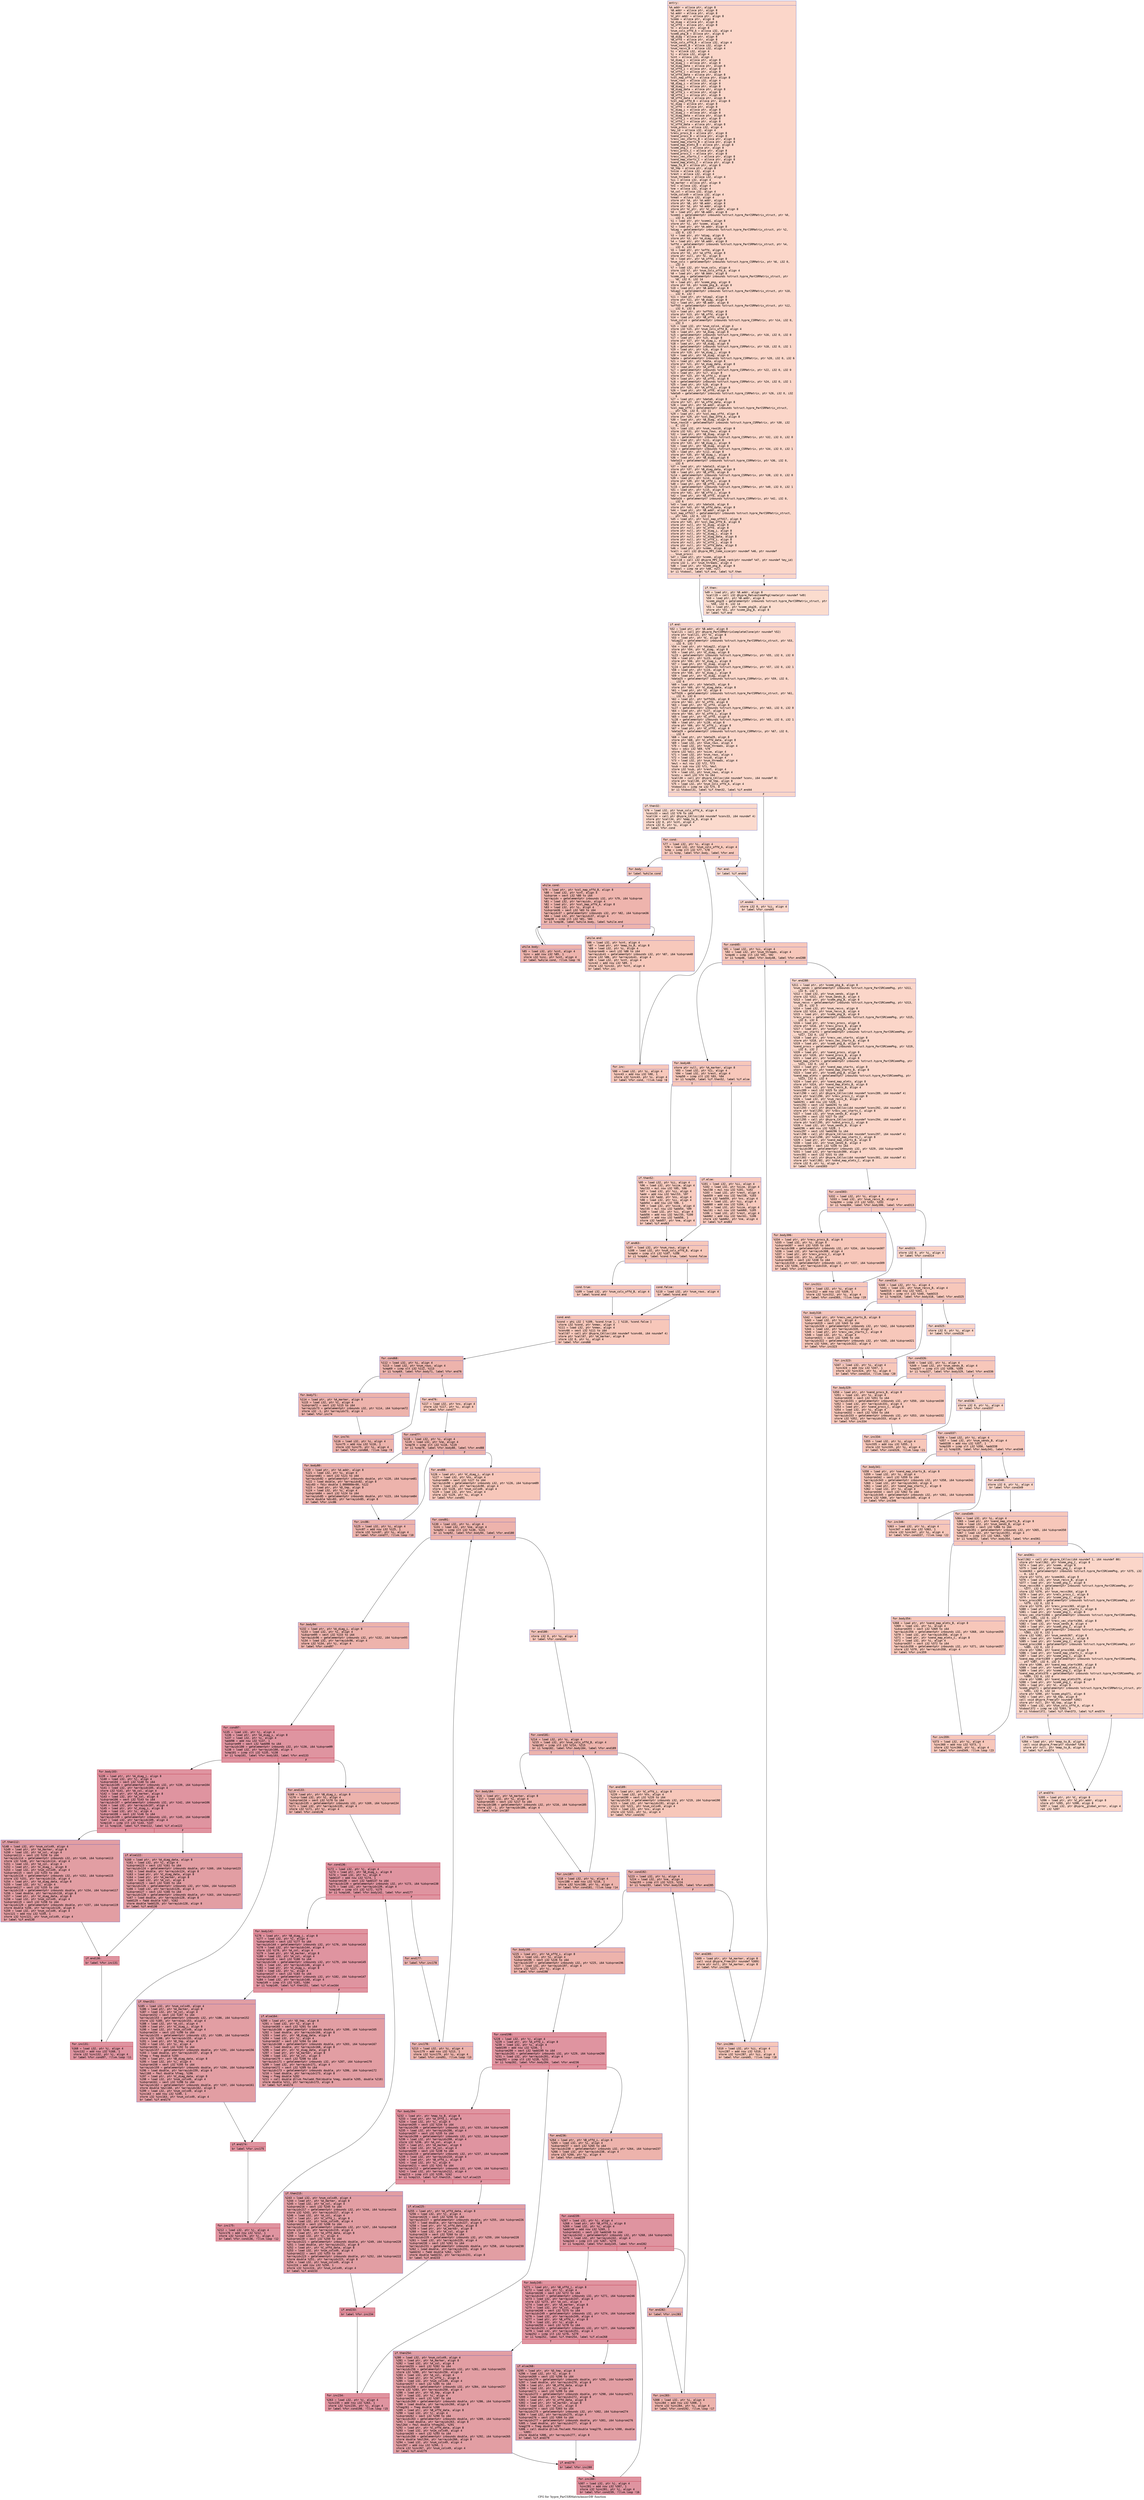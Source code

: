 digraph "CFG for 'hypre_ParCSRMatrixAminvDB' function" {
	label="CFG for 'hypre_ParCSRMatrixAminvDB' function";

	Node0x55acc0d855f0 [shape=record,color="#3d50c3ff", style=filled, fillcolor="#f6a38570" fontname="Courier",label="{entry:\l|  %A.addr = alloca ptr, align 8\l  %B.addr = alloca ptr, align 8\l  %d.addr = alloca ptr, align 8\l  %C_ptr.addr = alloca ptr, align 8\l  %comm = alloca ptr, align 8\l  %A_diag = alloca ptr, align 8\l  %A_offd = alloca ptr, align 8\l  %C = alloca ptr, align 8\l  %num_cols_offd_A = alloca i32, align 4\l  %comm_pkg_B = alloca ptr, align 8\l  %B_diag = alloca ptr, align 8\l  %B_offd = alloca ptr, align 8\l  %num_cols_offd_B = alloca i32, align 4\l  %num_sends_B = alloca i32, align 4\l  %num_recvs_B = alloca i32, align 4\l  %i = alloca i32, align 4\l  %j = alloca i32, align 4\l  %cnt = alloca i32, align 4\l  %A_diag_i = alloca ptr, align 8\l  %A_diag_j = alloca ptr, align 8\l  %A_diag_data = alloca ptr, align 8\l  %A_offd_i = alloca ptr, align 8\l  %A_offd_j = alloca ptr, align 8\l  %A_offd_data = alloca ptr, align 8\l  %col_map_offd_A = alloca ptr, align 8\l  %num_rows = alloca i32, align 4\l  %B_diag_i = alloca ptr, align 8\l  %B_diag_j = alloca ptr, align 8\l  %B_diag_data = alloca ptr, align 8\l  %B_offd_i = alloca ptr, align 8\l  %B_offd_j = alloca ptr, align 8\l  %B_offd_data = alloca ptr, align 8\l  %col_map_offd_B = alloca ptr, align 8\l  %C_diag = alloca ptr, align 8\l  %C_offd = alloca ptr, align 8\l  %C_diag_i = alloca ptr, align 8\l  %C_diag_j = alloca ptr, align 8\l  %C_diag_data = alloca ptr, align 8\l  %C_offd_i = alloca ptr, align 8\l  %C_offd_j = alloca ptr, align 8\l  %C_offd_data = alloca ptr, align 8\l  %num_procs = alloca i32, align 4\l  %my_id = alloca i32, align 4\l  %recv_procs_B = alloca ptr, align 8\l  %send_procs_B = alloca ptr, align 8\l  %recv_vec_starts_B = alloca ptr, align 8\l  %send_map_starts_B = alloca ptr, align 8\l  %send_map_elmts_B = alloca ptr, align 8\l  %comm_pkg_C = alloca ptr, align 8\l  %recv_procs_C = alloca ptr, align 8\l  %send_procs_C = alloca ptr, align 8\l  %recv_vec_starts_C = alloca ptr, align 8\l  %send_map_starts_C = alloca ptr, align 8\l  %send_map_elmts_C = alloca ptr, align 8\l  %map_to_B = alloca ptr, align 8\l  %D_tmp = alloca ptr, align 8\l  %size = alloca i32, align 4\l  %rest = alloca i32, align 4\l  %num_threads = alloca i32, align 4\l  %ii = alloca i32, align 4\l  %A_marker = alloca ptr, align 8\l  %ns = alloca i32, align 4\l  %ne = alloca i32, align 4\l  %A_col = alloca i32, align 4\l  %num_cols49 = alloca i32, align 4\l  %nmax = alloca i32, align 4\l  store ptr %A, ptr %A.addr, align 8\l  store ptr %B, ptr %B.addr, align 8\l  store ptr %d, ptr %d.addr, align 8\l  store ptr %C_ptr, ptr %C_ptr.addr, align 8\l  %0 = load ptr, ptr %B.addr, align 8\l  %comm1 = getelementptr inbounds %struct.hypre_ParCSRMatrix_struct, ptr %0,\l... i32 0, i32 0\l  %1 = load ptr, ptr %comm1, align 8\l  store ptr %1, ptr %comm, align 8\l  %2 = load ptr, ptr %A.addr, align 8\l  %diag = getelementptr inbounds %struct.hypre_ParCSRMatrix_struct, ptr %2,\l... i32 0, i32 7\l  %3 = load ptr, ptr %diag, align 8\l  store ptr %3, ptr %A_diag, align 8\l  %4 = load ptr, ptr %A.addr, align 8\l  %offd = getelementptr inbounds %struct.hypre_ParCSRMatrix_struct, ptr %4,\l... i32 0, i32 8\l  %5 = load ptr, ptr %offd, align 8\l  store ptr %5, ptr %A_offd, align 8\l  store ptr null, ptr %C, align 8\l  %6 = load ptr, ptr %A_offd, align 8\l  %num_cols = getelementptr inbounds %struct.hypre_CSRMatrix, ptr %6, i32 0,\l... i32 3\l  %7 = load i32, ptr %num_cols, align 4\l  store i32 %7, ptr %num_cols_offd_A, align 4\l  %8 = load ptr, ptr %B.addr, align 8\l  %comm_pkg = getelementptr inbounds %struct.hypre_ParCSRMatrix_struct, ptr\l... %8, i32 0, i32 14\l  %9 = load ptr, ptr %comm_pkg, align 8\l  store ptr %9, ptr %comm_pkg_B, align 8\l  %10 = load ptr, ptr %B.addr, align 8\l  %diag2 = getelementptr inbounds %struct.hypre_ParCSRMatrix_struct, ptr %10,\l... i32 0, i32 7\l  %11 = load ptr, ptr %diag2, align 8\l  store ptr %11, ptr %B_diag, align 8\l  %12 = load ptr, ptr %B.addr, align 8\l  %offd3 = getelementptr inbounds %struct.hypre_ParCSRMatrix_struct, ptr %12,\l... i32 0, i32 8\l  %13 = load ptr, ptr %offd3, align 8\l  store ptr %13, ptr %B_offd, align 8\l  %14 = load ptr, ptr %B_offd, align 8\l  %num_cols4 = getelementptr inbounds %struct.hypre_CSRMatrix, ptr %14, i32 0,\l... i32 3\l  %15 = load i32, ptr %num_cols4, align 4\l  store i32 %15, ptr %num_cols_offd_B, align 4\l  %16 = load ptr, ptr %A_diag, align 8\l  %i5 = getelementptr inbounds %struct.hypre_CSRMatrix, ptr %16, i32 0, i32 0\l  %17 = load ptr, ptr %i5, align 8\l  store ptr %17, ptr %A_diag_i, align 8\l  %18 = load ptr, ptr %A_diag, align 8\l  %j6 = getelementptr inbounds %struct.hypre_CSRMatrix, ptr %18, i32 0, i32 1\l  %19 = load ptr, ptr %j6, align 8\l  store ptr %19, ptr %A_diag_j, align 8\l  %20 = load ptr, ptr %A_diag, align 8\l  %data = getelementptr inbounds %struct.hypre_CSRMatrix, ptr %20, i32 0, i32 6\l  %21 = load ptr, ptr %data, align 8\l  store ptr %21, ptr %A_diag_data, align 8\l  %22 = load ptr, ptr %A_offd, align 8\l  %i7 = getelementptr inbounds %struct.hypre_CSRMatrix, ptr %22, i32 0, i32 0\l  %23 = load ptr, ptr %i7, align 8\l  store ptr %23, ptr %A_offd_i, align 8\l  %24 = load ptr, ptr %A_offd, align 8\l  %j8 = getelementptr inbounds %struct.hypre_CSRMatrix, ptr %24, i32 0, i32 1\l  %25 = load ptr, ptr %j8, align 8\l  store ptr %25, ptr %A_offd_j, align 8\l  %26 = load ptr, ptr %A_offd, align 8\l  %data9 = getelementptr inbounds %struct.hypre_CSRMatrix, ptr %26, i32 0, i32\l... 6\l  %27 = load ptr, ptr %data9, align 8\l  store ptr %27, ptr %A_offd_data, align 8\l  %28 = load ptr, ptr %A.addr, align 8\l  %col_map_offd = getelementptr inbounds %struct.hypre_ParCSRMatrix_struct,\l... ptr %28, i32 0, i32 11\l  %29 = load ptr, ptr %col_map_offd, align 8\l  store ptr %29, ptr %col_map_offd_A, align 8\l  %30 = load ptr, ptr %B_diag, align 8\l  %num_rows10 = getelementptr inbounds %struct.hypre_CSRMatrix, ptr %30, i32\l... 0, i32 2\l  %31 = load i32, ptr %num_rows10, align 8\l  store i32 %31, ptr %num_rows, align 4\l  %32 = load ptr, ptr %B_diag, align 8\l  %i11 = getelementptr inbounds %struct.hypre_CSRMatrix, ptr %32, i32 0, i32 0\l  %33 = load ptr, ptr %i11, align 8\l  store ptr %33, ptr %B_diag_i, align 8\l  %34 = load ptr, ptr %B_diag, align 8\l  %j12 = getelementptr inbounds %struct.hypre_CSRMatrix, ptr %34, i32 0, i32 1\l  %35 = load ptr, ptr %j12, align 8\l  store ptr %35, ptr %B_diag_j, align 8\l  %36 = load ptr, ptr %B_diag, align 8\l  %data13 = getelementptr inbounds %struct.hypre_CSRMatrix, ptr %36, i32 0,\l... i32 6\l  %37 = load ptr, ptr %data13, align 8\l  store ptr %37, ptr %B_diag_data, align 8\l  %38 = load ptr, ptr %B_offd, align 8\l  %i14 = getelementptr inbounds %struct.hypre_CSRMatrix, ptr %38, i32 0, i32 0\l  %39 = load ptr, ptr %i14, align 8\l  store ptr %39, ptr %B_offd_i, align 8\l  %40 = load ptr, ptr %B_offd, align 8\l  %j15 = getelementptr inbounds %struct.hypre_CSRMatrix, ptr %40, i32 0, i32 1\l  %41 = load ptr, ptr %j15, align 8\l  store ptr %41, ptr %B_offd_j, align 8\l  %42 = load ptr, ptr %B_offd, align 8\l  %data16 = getelementptr inbounds %struct.hypre_CSRMatrix, ptr %42, i32 0,\l... i32 6\l  %43 = load ptr, ptr %data16, align 8\l  store ptr %43, ptr %B_offd_data, align 8\l  %44 = load ptr, ptr %B.addr, align 8\l  %col_map_offd17 = getelementptr inbounds %struct.hypre_ParCSRMatrix_struct,\l... ptr %44, i32 0, i32 11\l  %45 = load ptr, ptr %col_map_offd17, align 8\l  store ptr %45, ptr %col_map_offd_B, align 8\l  store ptr null, ptr %C_diag, align 8\l  store ptr null, ptr %C_offd, align 8\l  store ptr null, ptr %C_diag_i, align 8\l  store ptr null, ptr %C_diag_j, align 8\l  store ptr null, ptr %C_diag_data, align 8\l  store ptr null, ptr %C_offd_i, align 8\l  store ptr null, ptr %C_offd_j, align 8\l  store ptr null, ptr %C_offd_data, align 8\l  %46 = load ptr, ptr %comm, align 8\l  %call = call i32 @hypre_MPI_Comm_size(ptr noundef %46, ptr noundef\l... %num_procs)\l  %47 = load ptr, ptr %comm, align 8\l  %call18 = call i32 @hypre_MPI_Comm_rank(ptr noundef %47, ptr noundef %my_id)\l  store i32 1, ptr %num_threads, align 4\l  %48 = load ptr, ptr %comm_pkg_B, align 8\l  %tobool = icmp ne ptr %48, null\l  br i1 %tobool, label %if.end, label %if.then\l|{<s0>T|<s1>F}}"];
	Node0x55acc0d855f0:s0 -> Node0x55acc0d9be60[tooltip="entry -> if.end\nProbability 62.50%" ];
	Node0x55acc0d855f0:s1 -> Node0x55acc0d9bed0[tooltip="entry -> if.then\nProbability 37.50%" ];
	Node0x55acc0d9bed0 [shape=record,color="#3d50c3ff", style=filled, fillcolor="#f7af9170" fontname="Courier",label="{if.then:\l|  %49 = load ptr, ptr %B.addr, align 8\l  %call19 = call i32 @hypre_MatvecCommPkgCreate(ptr noundef %49)\l  %50 = load ptr, ptr %B.addr, align 8\l  %comm_pkg20 = getelementptr inbounds %struct.hypre_ParCSRMatrix_struct, ptr\l... %50, i32 0, i32 14\l  %51 = load ptr, ptr %comm_pkg20, align 8\l  store ptr %51, ptr %comm_pkg_B, align 8\l  br label %if.end\l}"];
	Node0x55acc0d9bed0 -> Node0x55acc0d9be60[tooltip="if.then -> if.end\nProbability 100.00%" ];
	Node0x55acc0d9be60 [shape=record,color="#3d50c3ff", style=filled, fillcolor="#f6a38570" fontname="Courier",label="{if.end:\l|  %52 = load ptr, ptr %B.addr, align 8\l  %call21 = call ptr @hypre_ParCSRMatrixCompleteClone(ptr noundef %52)\l  store ptr %call21, ptr %C, align 8\l  %53 = load ptr, ptr %C, align 8\l  %diag22 = getelementptr inbounds %struct.hypre_ParCSRMatrix_struct, ptr %53,\l... i32 0, i32 7\l  %54 = load ptr, ptr %diag22, align 8\l  store ptr %54, ptr %C_diag, align 8\l  %55 = load ptr, ptr %C_diag, align 8\l  %i23 = getelementptr inbounds %struct.hypre_CSRMatrix, ptr %55, i32 0, i32 0\l  %56 = load ptr, ptr %i23, align 8\l  store ptr %56, ptr %C_diag_i, align 8\l  %57 = load ptr, ptr %C_diag, align 8\l  %j24 = getelementptr inbounds %struct.hypre_CSRMatrix, ptr %57, i32 0, i32 1\l  %58 = load ptr, ptr %j24, align 8\l  store ptr %58, ptr %C_diag_j, align 8\l  %59 = load ptr, ptr %C_diag, align 8\l  %data25 = getelementptr inbounds %struct.hypre_CSRMatrix, ptr %59, i32 0,\l... i32 6\l  %60 = load ptr, ptr %data25, align 8\l  store ptr %60, ptr %C_diag_data, align 8\l  %61 = load ptr, ptr %C, align 8\l  %offd26 = getelementptr inbounds %struct.hypre_ParCSRMatrix_struct, ptr %61,\l... i32 0, i32 8\l  %62 = load ptr, ptr %offd26, align 8\l  store ptr %62, ptr %C_offd, align 8\l  %63 = load ptr, ptr %C_offd, align 8\l  %i27 = getelementptr inbounds %struct.hypre_CSRMatrix, ptr %63, i32 0, i32 0\l  %64 = load ptr, ptr %i27, align 8\l  store ptr %64, ptr %C_offd_i, align 8\l  %65 = load ptr, ptr %C_offd, align 8\l  %j28 = getelementptr inbounds %struct.hypre_CSRMatrix, ptr %65, i32 0, i32 1\l  %66 = load ptr, ptr %j28, align 8\l  store ptr %66, ptr %C_offd_j, align 8\l  %67 = load ptr, ptr %C_offd, align 8\l  %data29 = getelementptr inbounds %struct.hypre_CSRMatrix, ptr %67, i32 0,\l... i32 6\l  %68 = load ptr, ptr %data29, align 8\l  store ptr %68, ptr %C_offd_data, align 8\l  %69 = load i32, ptr %num_rows, align 4\l  %70 = load i32, ptr %num_threads, align 4\l  %div = sdiv i32 %69, %70\l  store i32 %div, ptr %size, align 4\l  %71 = load i32, ptr %num_rows, align 4\l  %72 = load i32, ptr %size, align 4\l  %73 = load i32, ptr %num_threads, align 4\l  %mul = mul nsw i32 %72, %73\l  %sub = sub nsw i32 %71, %mul\l  store i32 %sub, ptr %rest, align 4\l  %74 = load i32, ptr %num_rows, align 4\l  %conv = sext i32 %74 to i64\l  %call30 = call ptr @hypre_CAlloc(i64 noundef %conv, i64 noundef 8)\l  store ptr %call30, ptr %D_tmp, align 8\l  %75 = load i32, ptr %num_cols_offd_A, align 4\l  %tobool31 = icmp ne i32 %75, 0\l  br i1 %tobool31, label %if.then32, label %if.end44\l|{<s0>T|<s1>F}}"];
	Node0x55acc0d9be60:s0 -> Node0x55acc0da4c80[tooltip="if.end -> if.then32\nProbability 62.50%" ];
	Node0x55acc0d9be60:s1 -> Node0x55acc0da4cd0[tooltip="if.end -> if.end44\nProbability 37.50%" ];
	Node0x55acc0da4c80 [shape=record,color="#3d50c3ff", style=filled, fillcolor="#f7ac8e70" fontname="Courier",label="{if.then32:\l|  %76 = load i32, ptr %num_cols_offd_A, align 4\l  %conv33 = sext i32 %76 to i64\l  %call34 = call ptr @hypre_CAlloc(i64 noundef %conv33, i64 noundef 4)\l  store ptr %call34, ptr %map_to_B, align 8\l  store i32 0, ptr %cnt, align 4\l  store i32 0, ptr %i, align 4\l  br label %for.cond\l}"];
	Node0x55acc0da4c80 -> Node0x55acc0da5250[tooltip="if.then32 -> for.cond\nProbability 100.00%" ];
	Node0x55acc0da5250 [shape=record,color="#3d50c3ff", style=filled, fillcolor="#ed836670" fontname="Courier",label="{for.cond:\l|  %77 = load i32, ptr %i, align 4\l  %78 = load i32, ptr %num_cols_offd_A, align 4\l  %cmp = icmp slt i32 %77, %78\l  br i1 %cmp, label %for.body, label %for.end\l|{<s0>T|<s1>F}}"];
	Node0x55acc0da5250:s0 -> Node0x55acc0da54d0[tooltip="for.cond -> for.body\nProbability 96.88%" ];
	Node0x55acc0da5250:s1 -> Node0x55acc0da5520[tooltip="for.cond -> for.end\nProbability 3.12%" ];
	Node0x55acc0da54d0 [shape=record,color="#3d50c3ff", style=filled, fillcolor="#ed836670" fontname="Courier",label="{for.body:\l|  br label %while.cond\l}"];
	Node0x55acc0da54d0 -> Node0x55acc0da5640[tooltip="for.body -> while.cond\nProbability 100.00%" ];
	Node0x55acc0da5640 [shape=record,color="#3d50c3ff", style=filled, fillcolor="#d8564670" fontname="Courier",label="{while.cond:\l|  %79 = load ptr, ptr %col_map_offd_B, align 8\l  %80 = load i32, ptr %cnt, align 4\l  %idxprom = sext i32 %80 to i64\l  %arrayidx = getelementptr inbounds i32, ptr %79, i64 %idxprom\l  %81 = load i32, ptr %arrayidx, align 4\l  %82 = load ptr, ptr %col_map_offd_A, align 8\l  %83 = load i32, ptr %i, align 4\l  %idxprom36 = sext i32 %83 to i64\l  %arrayidx37 = getelementptr inbounds i32, ptr %82, i64 %idxprom36\l  %84 = load i32, ptr %arrayidx37, align 4\l  %cmp38 = icmp slt i32 %81, %84\l  br i1 %cmp38, label %while.body, label %while.end\l|{<s0>T|<s1>F}}"];
	Node0x55acc0da5640:s0 -> Node0x55acc0da5db0[tooltip="while.cond -> while.body\nProbability 96.88%" ];
	Node0x55acc0da5640:s1 -> Node0x55acc0da5e30[tooltip="while.cond -> while.end\nProbability 3.12%" ];
	Node0x55acc0da5db0 [shape=record,color="#3d50c3ff", style=filled, fillcolor="#d8564670" fontname="Courier",label="{while.body:\l|  %85 = load i32, ptr %cnt, align 4\l  %inc = add nsw i32 %85, 1\l  store i32 %inc, ptr %cnt, align 4\l  br label %while.cond, !llvm.loop !6\l}"];
	Node0x55acc0da5db0 -> Node0x55acc0da5640[tooltip="while.body -> while.cond\nProbability 100.00%" ];
	Node0x55acc0da5e30 [shape=record,color="#3d50c3ff", style=filled, fillcolor="#ed836670" fontname="Courier",label="{while.end:\l|  %86 = load i32, ptr %cnt, align 4\l  %87 = load ptr, ptr %map_to_B, align 8\l  %88 = load i32, ptr %i, align 4\l  %idxprom40 = sext i32 %88 to i64\l  %arrayidx41 = getelementptr inbounds i32, ptr %87, i64 %idxprom40\l  store i32 %86, ptr %arrayidx41, align 4\l  %89 = load i32, ptr %cnt, align 4\l  %inc42 = add nsw i32 %89, 1\l  store i32 %inc42, ptr %cnt, align 4\l  br label %for.inc\l}"];
	Node0x55acc0da5e30 -> Node0x55acc0da6850[tooltip="while.end -> for.inc\nProbability 100.00%" ];
	Node0x55acc0da6850 [shape=record,color="#3d50c3ff", style=filled, fillcolor="#ed836670" fontname="Courier",label="{for.inc:\l|  %90 = load i32, ptr %i, align 4\l  %inc43 = add nsw i32 %90, 1\l  store i32 %inc43, ptr %i, align 4\l  br label %for.cond, !llvm.loop !8\l}"];
	Node0x55acc0da6850 -> Node0x55acc0da5250[tooltip="for.inc -> for.cond\nProbability 100.00%" ];
	Node0x55acc0da5520 [shape=record,color="#3d50c3ff", style=filled, fillcolor="#f7ac8e70" fontname="Courier",label="{for.end:\l|  br label %if.end44\l}"];
	Node0x55acc0da5520 -> Node0x55acc0da4cd0[tooltip="for.end -> if.end44\nProbability 100.00%" ];
	Node0x55acc0da4cd0 [shape=record,color="#3d50c3ff", style=filled, fillcolor="#f6a38570" fontname="Courier",label="{if.end44:\l|  store i32 0, ptr %ii, align 4\l  br label %for.cond45\l}"];
	Node0x55acc0da4cd0 -> Node0x55acc0da6dd0[tooltip="if.end44 -> for.cond45\nProbability 100.00%" ];
	Node0x55acc0da6dd0 [shape=record,color="#3d50c3ff", style=filled, fillcolor="#ec7f6370" fontname="Courier",label="{for.cond45:\l|  %91 = load i32, ptr %ii, align 4\l  %92 = load i32, ptr %num_threads, align 4\l  %cmp46 = icmp slt i32 %91, %92\l  br i1 %cmp46, label %for.body48, label %for.end288\l|{<s0>T|<s1>F}}"];
	Node0x55acc0da6dd0:s0 -> Node0x55acc0da7070[tooltip="for.cond45 -> for.body48\nProbability 96.88%" ];
	Node0x55acc0da6dd0:s1 -> Node0x55acc0da70f0[tooltip="for.cond45 -> for.end288\nProbability 3.12%" ];
	Node0x55acc0da7070 [shape=record,color="#3d50c3ff", style=filled, fillcolor="#ec7f6370" fontname="Courier",label="{for.body48:\l|  store ptr null, ptr %A_marker, align 8\l  %93 = load i32, ptr %ii, align 4\l  %94 = load i32, ptr %rest, align 4\l  %cmp50 = icmp slt i32 %93, %94\l  br i1 %cmp50, label %if.then52, label %if.else\l|{<s0>T|<s1>F}}"];
	Node0x55acc0da7070:s0 -> Node0x55acc0da7470[tooltip="for.body48 -> if.then52\nProbability 50.00%" ];
	Node0x55acc0da7070:s1 -> Node0x55acc0da74f0[tooltip="for.body48 -> if.else\nProbability 50.00%" ];
	Node0x55acc0da7470 [shape=record,color="#3d50c3ff", style=filled, fillcolor="#ef886b70" fontname="Courier",label="{if.then52:\l|  %95 = load i32, ptr %ii, align 4\l  %96 = load i32, ptr %size, align 4\l  %mul53 = mul nsw i32 %95, %96\l  %97 = load i32, ptr %ii, align 4\l  %add = add nsw i32 %mul53, %97\l  store i32 %add, ptr %ns, align 4\l  %98 = load i32, ptr %ii, align 4\l  %add54 = add nsw i32 %98, 1\l  %99 = load i32, ptr %size, align 4\l  %mul55 = mul nsw i32 %add54, %99\l  %100 = load i32, ptr %ii, align 4\l  %add56 = add nsw i32 %mul55, %100\l  %add57 = add nsw i32 %add56, 1\l  store i32 %add57, ptr %ne, align 4\l  br label %if.end63\l}"];
	Node0x55acc0da7470 -> Node0x55acc0da86a0[tooltip="if.then52 -> if.end63\nProbability 100.00%" ];
	Node0x55acc0da74f0 [shape=record,color="#3d50c3ff", style=filled, fillcolor="#ef886b70" fontname="Courier",label="{if.else:\l|  %101 = load i32, ptr %ii, align 4\l  %102 = load i32, ptr %size, align 4\l  %mul58 = mul nsw i32 %101, %102\l  %103 = load i32, ptr %rest, align 4\l  %add59 = add nsw i32 %mul58, %103\l  store i32 %add59, ptr %ns, align 4\l  %104 = load i32, ptr %ii, align 4\l  %add60 = add nsw i32 %104, 1\l  %105 = load i32, ptr %size, align 4\l  %mul61 = mul nsw i32 %add60, %105\l  %106 = load i32, ptr %rest, align 4\l  %add62 = add nsw i32 %mul61, %106\l  store i32 %add62, ptr %ne, align 4\l  br label %if.end63\l}"];
	Node0x55acc0da74f0 -> Node0x55acc0da86a0[tooltip="if.else -> if.end63\nProbability 100.00%" ];
	Node0x55acc0da86a0 [shape=record,color="#3d50c3ff", style=filled, fillcolor="#ec7f6370" fontname="Courier",label="{if.end63:\l|  %107 = load i32, ptr %num_rows, align 4\l  %108 = load i32, ptr %num_cols_offd_B, align 4\l  %cmp64 = icmp slt i32 %107, %108\l  br i1 %cmp64, label %cond.true, label %cond.false\l|{<s0>T|<s1>F}}"];
	Node0x55acc0da86a0:s0 -> Node0x55acc0da9160[tooltip="if.end63 -> cond.true\nProbability 50.00%" ];
	Node0x55acc0da86a0:s1 -> Node0x55acc0da91b0[tooltip="if.end63 -> cond.false\nProbability 50.00%" ];
	Node0x55acc0da9160 [shape=record,color="#3d50c3ff", style=filled, fillcolor="#ef886b70" fontname="Courier",label="{cond.true:\l|  %109 = load i32, ptr %num_cols_offd_B, align 4\l  br label %cond.end\l}"];
	Node0x55acc0da9160 -> Node0x55acc0da9390[tooltip="cond.true -> cond.end\nProbability 100.00%" ];
	Node0x55acc0da91b0 [shape=record,color="#3d50c3ff", style=filled, fillcolor="#ef886b70" fontname="Courier",label="{cond.false:\l|  %110 = load i32, ptr %num_rows, align 4\l  br label %cond.end\l}"];
	Node0x55acc0da91b0 -> Node0x55acc0da9390[tooltip="cond.false -> cond.end\nProbability 100.00%" ];
	Node0x55acc0da9390 [shape=record,color="#3d50c3ff", style=filled, fillcolor="#ec7f6370" fontname="Courier",label="{cond.end:\l|  %cond = phi i32 [ %109, %cond.true ], [ %110, %cond.false ]\l  store i32 %cond, ptr %nmax, align 4\l  %111 = load i32, ptr %nmax, align 4\l  %conv66 = sext i32 %111 to i64\l  %call67 = call ptr @hypre_CAlloc(i64 noundef %conv66, i64 noundef 4)\l  store ptr %call67, ptr %A_marker, align 8\l  store i32 0, ptr %i, align 4\l  br label %for.cond68\l}"];
	Node0x55acc0da9390 -> Node0x55acc0da99a0[tooltip="cond.end -> for.cond68\nProbability 100.00%" ];
	Node0x55acc0da99a0 [shape=record,color="#3d50c3ff", style=filled, fillcolor="#d6524470" fontname="Courier",label="{for.cond68:\l|  %112 = load i32, ptr %i, align 4\l  %113 = load i32, ptr %num_rows, align 4\l  %cmp69 = icmp slt i32 %112, %113\l  br i1 %cmp69, label %for.body71, label %for.end76\l|{<s0>T|<s1>F}}"];
	Node0x55acc0da99a0:s0 -> Node0x55acc0da9c20[tooltip="for.cond68 -> for.body71\nProbability 96.88%" ];
	Node0x55acc0da99a0:s1 -> Node0x55acc0da9ca0[tooltip="for.cond68 -> for.end76\nProbability 3.12%" ];
	Node0x55acc0da9c20 [shape=record,color="#3d50c3ff", style=filled, fillcolor="#d6524470" fontname="Courier",label="{for.body71:\l|  %114 = load ptr, ptr %A_marker, align 8\l  %115 = load i32, ptr %i, align 4\l  %idxprom72 = sext i32 %115 to i64\l  %arrayidx73 = getelementptr inbounds i32, ptr %114, i64 %idxprom72\l  store i32 -1, ptr %arrayidx73, align 4\l  br label %for.inc74\l}"];
	Node0x55acc0da9c20 -> Node0x55acc0daa0e0[tooltip="for.body71 -> for.inc74\nProbability 100.00%" ];
	Node0x55acc0daa0e0 [shape=record,color="#3d50c3ff", style=filled, fillcolor="#d6524470" fontname="Courier",label="{for.inc74:\l|  %116 = load i32, ptr %i, align 4\l  %inc75 = add nsw i32 %116, 1\l  store i32 %inc75, ptr %i, align 4\l  br label %for.cond68, !llvm.loop !9\l}"];
	Node0x55acc0daa0e0 -> Node0x55acc0da99a0[tooltip="for.inc74 -> for.cond68\nProbability 100.00%" ];
	Node0x55acc0da9ca0 [shape=record,color="#3d50c3ff", style=filled, fillcolor="#ec7f6370" fontname="Courier",label="{for.end76:\l|  %117 = load i32, ptr %ns, align 4\l  store i32 %117, ptr %i, align 4\l  br label %for.cond77\l}"];
	Node0x55acc0da9ca0 -> Node0x55acc0daa680[tooltip="for.end76 -> for.cond77\nProbability 100.00%" ];
	Node0x55acc0daa680 [shape=record,color="#3d50c3ff", style=filled, fillcolor="#d6524470" fontname="Courier",label="{for.cond77:\l|  %118 = load i32, ptr %i, align 4\l  %119 = load i32, ptr %ne, align 4\l  %cmp78 = icmp slt i32 %118, %119\l  br i1 %cmp78, label %for.body80, label %for.end88\l|{<s0>T|<s1>F}}"];
	Node0x55acc0daa680:s0 -> Node0x55acc0daa920[tooltip="for.cond77 -> for.body80\nProbability 96.88%" ];
	Node0x55acc0daa680:s1 -> Node0x55acc0daa9a0[tooltip="for.cond77 -> for.end88\nProbability 3.12%" ];
	Node0x55acc0daa920 [shape=record,color="#3d50c3ff", style=filled, fillcolor="#d6524470" fontname="Courier",label="{for.body80:\l|  %120 = load ptr, ptr %d.addr, align 8\l  %121 = load i32, ptr %i, align 4\l  %idxprom81 = sext i32 %121 to i64\l  %arrayidx82 = getelementptr inbounds double, ptr %120, i64 %idxprom81\l  %122 = load double, ptr %arrayidx82, align 8\l  %div83 = fdiv double 1.000000e+00, %122\l  %123 = load ptr, ptr %D_tmp, align 8\l  %124 = load i32, ptr %i, align 4\l  %idxprom84 = sext i32 %124 to i64\l  %arrayidx85 = getelementptr inbounds double, ptr %123, i64 %idxprom84\l  store double %div83, ptr %arrayidx85, align 8\l  br label %for.inc86\l}"];
	Node0x55acc0daa920 -> Node0x55acc0dab1c0[tooltip="for.body80 -> for.inc86\nProbability 100.00%" ];
	Node0x55acc0dab1c0 [shape=record,color="#3d50c3ff", style=filled, fillcolor="#d6524470" fontname="Courier",label="{for.inc86:\l|  %125 = load i32, ptr %i, align 4\l  %inc87 = add nsw i32 %125, 1\l  store i32 %inc87, ptr %i, align 4\l  br label %for.cond77, !llvm.loop !10\l}"];
	Node0x55acc0dab1c0 -> Node0x55acc0daa680[tooltip="for.inc86 -> for.cond77\nProbability 100.00%" ];
	Node0x55acc0daa9a0 [shape=record,color="#3d50c3ff", style=filled, fillcolor="#ec7f6370" fontname="Courier",label="{for.end88:\l|  %126 = load ptr, ptr %C_diag_i, align 8\l  %127 = load i32, ptr %ns, align 4\l  %idxprom89 = sext i32 %127 to i64\l  %arrayidx90 = getelementptr inbounds i32, ptr %126, i64 %idxprom89\l  %128 = load i32, ptr %arrayidx90, align 4\l  store i32 %128, ptr %num_cols49, align 4\l  %129 = load i32, ptr %ns, align 4\l  store i32 %129, ptr %i, align 4\l  br label %for.cond91\l}"];
	Node0x55acc0daa9a0 -> Node0x55acc0dabaf0[tooltip="for.end88 -> for.cond91\nProbability 100.00%" ];
	Node0x55acc0dabaf0 [shape=record,color="#3d50c3ff", style=filled, fillcolor="#d6524470" fontname="Courier",label="{for.cond91:\l|  %130 = load i32, ptr %i, align 4\l  %131 = load i32, ptr %ne, align 4\l  %cmp92 = icmp slt i32 %130, %131\l  br i1 %cmp92, label %for.body94, label %for.end180\l|{<s0>T|<s1>F}}"];
	Node0x55acc0dabaf0:s0 -> Node0x55acc0dabd90[tooltip="for.cond91 -> for.body94\nProbability 96.88%" ];
	Node0x55acc0dabaf0:s1 -> Node0x55acc0dabe10[tooltip="for.cond91 -> for.end180\nProbability 3.12%" ];
	Node0x55acc0dabd90 [shape=record,color="#3d50c3ff", style=filled, fillcolor="#d6524470" fontname="Courier",label="{for.body94:\l|  %132 = load ptr, ptr %A_diag_i, align 8\l  %133 = load i32, ptr %i, align 4\l  %idxprom95 = sext i32 %133 to i64\l  %arrayidx96 = getelementptr inbounds i32, ptr %132, i64 %idxprom95\l  %134 = load i32, ptr %arrayidx96, align 4\l  store i32 %134, ptr %j, align 4\l  br label %for.cond97\l}"];
	Node0x55acc0dabd90 -> Node0x55acc0dac2d0[tooltip="for.body94 -> for.cond97\nProbability 100.00%" ];
	Node0x55acc0dac2d0 [shape=record,color="#b70d28ff", style=filled, fillcolor="#b70d2870" fontname="Courier",label="{for.cond97:\l|  %135 = load i32, ptr %j, align 4\l  %136 = load ptr, ptr %A_diag_i, align 8\l  %137 = load i32, ptr %i, align 4\l  %add98 = add nsw i32 %137, 1\l  %idxprom99 = sext i32 %add98 to i64\l  %arrayidx100 = getelementptr inbounds i32, ptr %136, i64 %idxprom99\l  %138 = load i32, ptr %arrayidx100, align 4\l  %cmp101 = icmp slt i32 %135, %138\l  br i1 %cmp101, label %for.body103, label %for.end133\l|{<s0>T|<s1>F}}"];
	Node0x55acc0dac2d0:s0 -> Node0x55acc0da2270[tooltip="for.cond97 -> for.body103\nProbability 96.88%" ];
	Node0x55acc0dac2d0:s1 -> Node0x55acc0da22f0[tooltip="for.cond97 -> for.end133\nProbability 3.12%" ];
	Node0x55acc0da2270 [shape=record,color="#b70d28ff", style=filled, fillcolor="#b70d2870" fontname="Courier",label="{for.body103:\l|  %139 = load ptr, ptr %A_diag_j, align 8\l  %140 = load i32, ptr %j, align 4\l  %idxprom104 = sext i32 %140 to i64\l  %arrayidx105 = getelementptr inbounds i32, ptr %139, i64 %idxprom104\l  %141 = load i32, ptr %arrayidx105, align 4\l  store i32 %141, ptr %A_col, align 4\l  %142 = load ptr, ptr %A_marker, align 8\l  %143 = load i32, ptr %A_col, align 4\l  %idxprom106 = sext i32 %143 to i64\l  %arrayidx107 = getelementptr inbounds i32, ptr %142, i64 %idxprom106\l  %144 = load i32, ptr %arrayidx107, align 4\l  %145 = load ptr, ptr %C_diag_i, align 8\l  %146 = load i32, ptr %i, align 4\l  %idxprom108 = sext i32 %146 to i64\l  %arrayidx109 = getelementptr inbounds i32, ptr %145, i64 %idxprom108\l  %147 = load i32, ptr %arrayidx109, align 4\l  %cmp110 = icmp slt i32 %144, %147\l  br i1 %cmp110, label %if.then112, label %if.else122\l|{<s0>T|<s1>F}}"];
	Node0x55acc0da2270:s0 -> Node0x55acc0dae060[tooltip="for.body103 -> if.then112\nProbability 50.00%" ];
	Node0x55acc0da2270:s1 -> Node0x55acc0dae0e0[tooltip="for.body103 -> if.else122\nProbability 50.00%" ];
	Node0x55acc0dae060 [shape=record,color="#3d50c3ff", style=filled, fillcolor="#be242e70" fontname="Courier",label="{if.then112:\l|  %148 = load i32, ptr %num_cols49, align 4\l  %149 = load ptr, ptr %A_marker, align 8\l  %150 = load i32, ptr %A_col, align 4\l  %idxprom113 = sext i32 %150 to i64\l  %arrayidx114 = getelementptr inbounds i32, ptr %149, i64 %idxprom113\l  store i32 %148, ptr %arrayidx114, align 4\l  %151 = load i32, ptr %A_col, align 4\l  %152 = load ptr, ptr %C_diag_j, align 8\l  %153 = load i32, ptr %num_cols49, align 4\l  %idxprom115 = sext i32 %153 to i64\l  %arrayidx116 = getelementptr inbounds i32, ptr %152, i64 %idxprom115\l  store i32 %151, ptr %arrayidx116, align 4\l  %154 = load ptr, ptr %A_diag_data, align 8\l  %155 = load i32, ptr %j, align 4\l  %idxprom117 = sext i32 %155 to i64\l  %arrayidx118 = getelementptr inbounds double, ptr %154, i64 %idxprom117\l  %156 = load double, ptr %arrayidx118, align 8\l  %157 = load ptr, ptr %C_diag_data, align 8\l  %158 = load i32, ptr %num_cols49, align 4\l  %idxprom119 = sext i32 %158 to i64\l  %arrayidx120 = getelementptr inbounds double, ptr %157, i64 %idxprom119\l  store double %156, ptr %arrayidx120, align 8\l  %159 = load i32, ptr %num_cols49, align 4\l  %inc121 = add nsw i32 %159, 1\l  store i32 %inc121, ptr %num_cols49, align 4\l  br label %if.end130\l}"];
	Node0x55acc0dae060 -> Node0x55acc0daf160[tooltip="if.then112 -> if.end130\nProbability 100.00%" ];
	Node0x55acc0dae0e0 [shape=record,color="#3d50c3ff", style=filled, fillcolor="#be242e70" fontname="Courier",label="{if.else122:\l|  %160 = load ptr, ptr %A_diag_data, align 8\l  %161 = load i32, ptr %j, align 4\l  %idxprom123 = sext i32 %161 to i64\l  %arrayidx124 = getelementptr inbounds double, ptr %160, i64 %idxprom123\l  %162 = load double, ptr %arrayidx124, align 8\l  %163 = load ptr, ptr %C_diag_data, align 8\l  %164 = load ptr, ptr %A_marker, align 8\l  %165 = load i32, ptr %A_col, align 4\l  %idxprom125 = sext i32 %165 to i64\l  %arrayidx126 = getelementptr inbounds i32, ptr %164, i64 %idxprom125\l  %166 = load i32, ptr %arrayidx126, align 4\l  %idxprom127 = sext i32 %166 to i64\l  %arrayidx128 = getelementptr inbounds double, ptr %163, i64 %idxprom127\l  %167 = load double, ptr %arrayidx128, align 8\l  %add129 = fadd double %167, %162\l  store double %add129, ptr %arrayidx128, align 8\l  br label %if.end130\l}"];
	Node0x55acc0dae0e0 -> Node0x55acc0daf160[tooltip="if.else122 -> if.end130\nProbability 100.00%" ];
	Node0x55acc0daf160 [shape=record,color="#b70d28ff", style=filled, fillcolor="#b70d2870" fontname="Courier",label="{if.end130:\l|  br label %for.inc131\l}"];
	Node0x55acc0daf160 -> Node0x55acc0dafc60[tooltip="if.end130 -> for.inc131\nProbability 100.00%" ];
	Node0x55acc0dafc60 [shape=record,color="#b70d28ff", style=filled, fillcolor="#b70d2870" fontname="Courier",label="{for.inc131:\l|  %168 = load i32, ptr %j, align 4\l  %inc132 = add nsw i32 %168, 1\l  store i32 %inc132, ptr %j, align 4\l  br label %for.cond97, !llvm.loop !11\l}"];
	Node0x55acc0dafc60 -> Node0x55acc0dac2d0[tooltip="for.inc131 -> for.cond97\nProbability 100.00%" ];
	Node0x55acc0da22f0 [shape=record,color="#3d50c3ff", style=filled, fillcolor="#d6524470" fontname="Courier",label="{for.end133:\l|  %169 = load ptr, ptr %B_diag_i, align 8\l  %170 = load i32, ptr %i, align 4\l  %idxprom134 = sext i32 %170 to i64\l  %arrayidx135 = getelementptr inbounds i32, ptr %169, i64 %idxprom134\l  %171 = load i32, ptr %arrayidx135, align 4\l  store i32 %171, ptr %j, align 4\l  br label %for.cond136\l}"];
	Node0x55acc0da22f0 -> Node0x55acc0db0470[tooltip="for.end133 -> for.cond136\nProbability 100.00%" ];
	Node0x55acc0db0470 [shape=record,color="#b70d28ff", style=filled, fillcolor="#b70d2870" fontname="Courier",label="{for.cond136:\l|  %172 = load i32, ptr %j, align 4\l  %173 = load ptr, ptr %B_diag_i, align 8\l  %174 = load i32, ptr %i, align 4\l  %add137 = add nsw i32 %174, 1\l  %idxprom138 = sext i32 %add137 to i64\l  %arrayidx139 = getelementptr inbounds i32, ptr %173, i64 %idxprom138\l  %175 = load i32, ptr %arrayidx139, align 4\l  %cmp140 = icmp slt i32 %172, %175\l  br i1 %cmp140, label %for.body142, label %for.end177\l|{<s0>T|<s1>F}}"];
	Node0x55acc0db0470:s0 -> Node0x55acc0db0a30[tooltip="for.cond136 -> for.body142\nProbability 96.88%" ];
	Node0x55acc0db0470:s1 -> Node0x55acc0db0ab0[tooltip="for.cond136 -> for.end177\nProbability 3.12%" ];
	Node0x55acc0db0a30 [shape=record,color="#b70d28ff", style=filled, fillcolor="#b70d2870" fontname="Courier",label="{for.body142:\l|  %176 = load ptr, ptr %B_diag_j, align 8\l  %177 = load i32, ptr %j, align 4\l  %idxprom143 = sext i32 %177 to i64\l  %arrayidx144 = getelementptr inbounds i32, ptr %176, i64 %idxprom143\l  %178 = load i32, ptr %arrayidx144, align 4\l  store i32 %178, ptr %A_col, align 4\l  %179 = load ptr, ptr %A_marker, align 8\l  %180 = load i32, ptr %A_col, align 4\l  %idxprom145 = sext i32 %180 to i64\l  %arrayidx146 = getelementptr inbounds i32, ptr %179, i64 %idxprom145\l  %181 = load i32, ptr %arrayidx146, align 4\l  %182 = load ptr, ptr %C_diag_i, align 8\l  %183 = load i32, ptr %i, align 4\l  %idxprom147 = sext i32 %183 to i64\l  %arrayidx148 = getelementptr inbounds i32, ptr %182, i64 %idxprom147\l  %184 = load i32, ptr %arrayidx148, align 4\l  %cmp149 = icmp slt i32 %181, %184\l  br i1 %cmp149, label %if.then151, label %if.else164\l|{<s0>T|<s1>F}}"];
	Node0x55acc0db0a30:s0 -> Node0x55acc0db1600[tooltip="for.body142 -> if.then151\nProbability 50.00%" ];
	Node0x55acc0db0a30:s1 -> Node0x55acc0db1680[tooltip="for.body142 -> if.else164\nProbability 50.00%" ];
	Node0x55acc0db1600 [shape=record,color="#3d50c3ff", style=filled, fillcolor="#be242e70" fontname="Courier",label="{if.then151:\l|  %185 = load i32, ptr %num_cols49, align 4\l  %186 = load ptr, ptr %A_marker, align 8\l  %187 = load i32, ptr %A_col, align 4\l  %idxprom152 = sext i32 %187 to i64\l  %arrayidx153 = getelementptr inbounds i32, ptr %186, i64 %idxprom152\l  store i32 %185, ptr %arrayidx153, align 4\l  %188 = load i32, ptr %A_col, align 4\l  %189 = load ptr, ptr %C_diag_j, align 8\l  %190 = load i32, ptr %num_cols49, align 4\l  %idxprom154 = sext i32 %190 to i64\l  %arrayidx155 = getelementptr inbounds i32, ptr %189, i64 %idxprom154\l  store i32 %188, ptr %arrayidx155, align 4\l  %191 = load ptr, ptr %D_tmp, align 8\l  %192 = load i32, ptr %i, align 4\l  %idxprom156 = sext i32 %192 to i64\l  %arrayidx157 = getelementptr inbounds double, ptr %191, i64 %idxprom156\l  %193 = load double, ptr %arrayidx157, align 8\l  %fneg = fneg double %193\l  %194 = load ptr, ptr %B_diag_data, align 8\l  %195 = load i32, ptr %j, align 4\l  %idxprom158 = sext i32 %195 to i64\l  %arrayidx159 = getelementptr inbounds double, ptr %194, i64 %idxprom158\l  %196 = load double, ptr %arrayidx159, align 8\l  %mul160 = fmul double %fneg, %196\l  %197 = load ptr, ptr %C_diag_data, align 8\l  %198 = load i32, ptr %num_cols49, align 4\l  %idxprom161 = sext i32 %198 to i64\l  %arrayidx162 = getelementptr inbounds double, ptr %197, i64 %idxprom161\l  store double %mul160, ptr %arrayidx162, align 8\l  %199 = load i32, ptr %num_cols49, align 4\l  %inc163 = add nsw i32 %199, 1\l  store i32 %inc163, ptr %num_cols49, align 4\l  br label %if.end174\l}"];
	Node0x55acc0db1600 -> Node0x55acc0da8210[tooltip="if.then151 -> if.end174\nProbability 100.00%" ];
	Node0x55acc0db1680 [shape=record,color="#3d50c3ff", style=filled, fillcolor="#be242e70" fontname="Courier",label="{if.else164:\l|  %200 = load ptr, ptr %D_tmp, align 8\l  %201 = load i32, ptr %i, align 4\l  %idxprom165 = sext i32 %201 to i64\l  %arrayidx166 = getelementptr inbounds double, ptr %200, i64 %idxprom165\l  %202 = load double, ptr %arrayidx166, align 8\l  %203 = load ptr, ptr %B_diag_data, align 8\l  %204 = load i32, ptr %j, align 4\l  %idxprom167 = sext i32 %204 to i64\l  %arrayidx168 = getelementptr inbounds double, ptr %203, i64 %idxprom167\l  %205 = load double, ptr %arrayidx168, align 8\l  %206 = load ptr, ptr %C_diag_data, align 8\l  %207 = load ptr, ptr %A_marker, align 8\l  %208 = load i32, ptr %A_col, align 4\l  %idxprom170 = sext i32 %208 to i64\l  %arrayidx171 = getelementptr inbounds i32, ptr %207, i64 %idxprom170\l  %209 = load i32, ptr %arrayidx171, align 4\l  %idxprom172 = sext i32 %209 to i64\l  %arrayidx173 = getelementptr inbounds double, ptr %206, i64 %idxprom172\l  %210 = load double, ptr %arrayidx173, align 8\l  %neg = fneg double %202\l  %211 = call double @llvm.fmuladd.f64(double %neg, double %205, double %210)\l  store double %211, ptr %arrayidx173, align 8\l  br label %if.end174\l}"];
	Node0x55acc0db1680 -> Node0x55acc0da8210[tooltip="if.else164 -> if.end174\nProbability 100.00%" ];
	Node0x55acc0da8210 [shape=record,color="#b70d28ff", style=filled, fillcolor="#b70d2870" fontname="Courier",label="{if.end174:\l|  br label %for.inc175\l}"];
	Node0x55acc0da8210 -> Node0x55acc0db4990[tooltip="if.end174 -> for.inc175\nProbability 100.00%" ];
	Node0x55acc0db4990 [shape=record,color="#b70d28ff", style=filled, fillcolor="#b70d2870" fontname="Courier",label="{for.inc175:\l|  %212 = load i32, ptr %j, align 4\l  %inc176 = add nsw i32 %212, 1\l  store i32 %inc176, ptr %j, align 4\l  br label %for.cond136, !llvm.loop !12\l}"];
	Node0x55acc0db4990 -> Node0x55acc0db0470[tooltip="for.inc175 -> for.cond136\nProbability 100.00%" ];
	Node0x55acc0db0ab0 [shape=record,color="#3d50c3ff", style=filled, fillcolor="#d6524470" fontname="Courier",label="{for.end177:\l|  br label %for.inc178\l}"];
	Node0x55acc0db0ab0 -> Node0x55acc0db4dc0[tooltip="for.end177 -> for.inc178\nProbability 100.00%" ];
	Node0x55acc0db4dc0 [shape=record,color="#3d50c3ff", style=filled, fillcolor="#d6524470" fontname="Courier",label="{for.inc178:\l|  %213 = load i32, ptr %i, align 4\l  %inc179 = add nsw i32 %213, 1\l  store i32 %inc179, ptr %i, align 4\l  br label %for.cond91, !llvm.loop !13\l}"];
	Node0x55acc0db4dc0 -> Node0x55acc0dabaf0[tooltip="for.inc178 -> for.cond91\nProbability 100.00%" ];
	Node0x55acc0dabe10 [shape=record,color="#3d50c3ff", style=filled, fillcolor="#ec7f6370" fontname="Courier",label="{for.end180:\l|  store i32 0, ptr %i, align 4\l  br label %for.cond181\l}"];
	Node0x55acc0dabe10 -> Node0x55acc0db5290[tooltip="for.end180 -> for.cond181\nProbability 100.00%" ];
	Node0x55acc0db5290 [shape=record,color="#3d50c3ff", style=filled, fillcolor="#d6524470" fontname="Courier",label="{for.cond181:\l|  %214 = load i32, ptr %i, align 4\l  %215 = load i32, ptr %num_cols_offd_B, align 4\l  %cmp182 = icmp slt i32 %214, %215\l  br i1 %cmp182, label %for.body184, label %for.end189\l|{<s0>T|<s1>F}}"];
	Node0x55acc0db5290:s0 -> Node0x55acc0db5560[tooltip="for.cond181 -> for.body184\nProbability 96.88%" ];
	Node0x55acc0db5290:s1 -> Node0x55acc0db55b0[tooltip="for.cond181 -> for.end189\nProbability 3.12%" ];
	Node0x55acc0db5560 [shape=record,color="#3d50c3ff", style=filled, fillcolor="#d6524470" fontname="Courier",label="{for.body184:\l|  %216 = load ptr, ptr %A_marker, align 8\l  %217 = load i32, ptr %i, align 4\l  %idxprom185 = sext i32 %217 to i64\l  %arrayidx186 = getelementptr inbounds i32, ptr %216, i64 %idxprom185\l  store i32 -1, ptr %arrayidx186, align 4\l  br label %for.inc187\l}"];
	Node0x55acc0db5560 -> Node0x55acc0db59f0[tooltip="for.body184 -> for.inc187\nProbability 100.00%" ];
	Node0x55acc0db59f0 [shape=record,color="#3d50c3ff", style=filled, fillcolor="#d6524470" fontname="Courier",label="{for.inc187:\l|  %218 = load i32, ptr %i, align 4\l  %inc188 = add nsw i32 %218, 1\l  store i32 %inc188, ptr %i, align 4\l  br label %for.cond181, !llvm.loop !14\l}"];
	Node0x55acc0db59f0 -> Node0x55acc0db5290[tooltip="for.inc187 -> for.cond181\nProbability 100.00%" ];
	Node0x55acc0db55b0 [shape=record,color="#3d50c3ff", style=filled, fillcolor="#ec7f6370" fontname="Courier",label="{for.end189:\l|  %219 = load ptr, ptr %C_offd_i, align 8\l  %220 = load i32, ptr %ns, align 4\l  %idxprom190 = sext i32 %220 to i64\l  %arrayidx191 = getelementptr inbounds i32, ptr %219, i64 %idxprom190\l  %221 = load i32, ptr %arrayidx191, align 4\l  store i32 %221, ptr %num_cols49, align 4\l  %222 = load i32, ptr %ns, align 4\l  store i32 %222, ptr %i, align 4\l  br label %for.cond192\l}"];
	Node0x55acc0db55b0 -> Node0x55acc0db6320[tooltip="for.end189 -> for.cond192\nProbability 100.00%" ];
	Node0x55acc0db6320 [shape=record,color="#3d50c3ff", style=filled, fillcolor="#d6524470" fontname="Courier",label="{for.cond192:\l|  %223 = load i32, ptr %i, align 4\l  %224 = load i32, ptr %ne, align 4\l  %cmp193 = icmp slt i32 %223, %224\l  br i1 %cmp193, label %for.body195, label %for.end285\l|{<s0>T|<s1>F}}"];
	Node0x55acc0db6320:s0 -> Node0x55acc0db65c0[tooltip="for.cond192 -> for.body195\nProbability 96.88%" ];
	Node0x55acc0db6320:s1 -> Node0x55acc0db6640[tooltip="for.cond192 -> for.end285\nProbability 3.12%" ];
	Node0x55acc0db65c0 [shape=record,color="#3d50c3ff", style=filled, fillcolor="#d6524470" fontname="Courier",label="{for.body195:\l|  %225 = load ptr, ptr %A_offd_i, align 8\l  %226 = load i32, ptr %i, align 4\l  %idxprom196 = sext i32 %226 to i64\l  %arrayidx197 = getelementptr inbounds i32, ptr %225, i64 %idxprom196\l  %227 = load i32, ptr %arrayidx197, align 4\l  store i32 %227, ptr %j, align 4\l  br label %for.cond198\l}"];
	Node0x55acc0db65c0 -> Node0x55acc0db6b00[tooltip="for.body195 -> for.cond198\nProbability 100.00%" ];
	Node0x55acc0db6b00 [shape=record,color="#b70d28ff", style=filled, fillcolor="#b70d2870" fontname="Courier",label="{for.cond198:\l|  %228 = load i32, ptr %j, align 4\l  %229 = load ptr, ptr %A_offd_i, align 8\l  %230 = load i32, ptr %i, align 4\l  %add199 = add nsw i32 %230, 1\l  %idxprom200 = sext i32 %add199 to i64\l  %arrayidx201 = getelementptr inbounds i32, ptr %229, i64 %idxprom200\l  %231 = load i32, ptr %arrayidx201, align 4\l  %cmp202 = icmp slt i32 %228, %231\l  br i1 %cmp202, label %for.body204, label %for.end236\l|{<s0>T|<s1>F}}"];
	Node0x55acc0db6b00:s0 -> Node0x55acc0db70c0[tooltip="for.cond198 -> for.body204\nProbability 96.88%" ];
	Node0x55acc0db6b00:s1 -> Node0x55acc0db7140[tooltip="for.cond198 -> for.end236\nProbability 3.12%" ];
	Node0x55acc0db70c0 [shape=record,color="#b70d28ff", style=filled, fillcolor="#b70d2870" fontname="Courier",label="{for.body204:\l|  %232 = load ptr, ptr %map_to_B, align 8\l  %233 = load ptr, ptr %A_offd_j, align 8\l  %234 = load i32, ptr %j, align 4\l  %idxprom205 = sext i32 %234 to i64\l  %arrayidx206 = getelementptr inbounds i32, ptr %233, i64 %idxprom205\l  %235 = load i32, ptr %arrayidx206, align 4\l  %idxprom207 = sext i32 %235 to i64\l  %arrayidx208 = getelementptr inbounds i32, ptr %232, i64 %idxprom207\l  %236 = load i32, ptr %arrayidx208, align 4\l  store i32 %236, ptr %A_col, align 4\l  %237 = load ptr, ptr %A_marker, align 8\l  %238 = load i32, ptr %A_col, align 4\l  %idxprom209 = sext i32 %238 to i64\l  %arrayidx210 = getelementptr inbounds i32, ptr %237, i64 %idxprom209\l  %239 = load i32, ptr %arrayidx210, align 4\l  %240 = load ptr, ptr %B_offd_i, align 8\l  %241 = load i32, ptr %i, align 4\l  %idxprom211 = sext i32 %241 to i64\l  %arrayidx212 = getelementptr inbounds i32, ptr %240, i64 %idxprom211\l  %242 = load i32, ptr %arrayidx212, align 4\l  %cmp213 = icmp slt i32 %239, %242\l  br i1 %cmp213, label %if.then215, label %if.else225\l|{<s0>T|<s1>F}}"];
	Node0x55acc0db70c0:s0 -> Node0x55acc0db7f00[tooltip="for.body204 -> if.then215\nProbability 50.00%" ];
	Node0x55acc0db70c0:s1 -> Node0x55acc0db7f80[tooltip="for.body204 -> if.else225\nProbability 50.00%" ];
	Node0x55acc0db7f00 [shape=record,color="#3d50c3ff", style=filled, fillcolor="#be242e70" fontname="Courier",label="{if.then215:\l|  %243 = load i32, ptr %num_cols49, align 4\l  %244 = load ptr, ptr %A_marker, align 8\l  %245 = load i32, ptr %A_col, align 4\l  %idxprom216 = sext i32 %245 to i64\l  %arrayidx217 = getelementptr inbounds i32, ptr %244, i64 %idxprom216\l  store i32 %243, ptr %arrayidx217, align 4\l  %246 = load i32, ptr %A_col, align 4\l  %247 = load ptr, ptr %C_offd_j, align 8\l  %248 = load i32, ptr %num_cols49, align 4\l  %idxprom218 = sext i32 %248 to i64\l  %arrayidx219 = getelementptr inbounds i32, ptr %247, i64 %idxprom218\l  store i32 %246, ptr %arrayidx219, align 4\l  %249 = load ptr, ptr %A_offd_data, align 8\l  %250 = load i32, ptr %j, align 4\l  %idxprom220 = sext i32 %250 to i64\l  %arrayidx221 = getelementptr inbounds double, ptr %249, i64 %idxprom220\l  %251 = load double, ptr %arrayidx221, align 8\l  %252 = load ptr, ptr %C_offd_data, align 8\l  %253 = load i32, ptr %num_cols49, align 4\l  %idxprom222 = sext i32 %253 to i64\l  %arrayidx223 = getelementptr inbounds double, ptr %252, i64 %idxprom222\l  store double %251, ptr %arrayidx223, align 8\l  %254 = load i32, ptr %num_cols49, align 4\l  %inc224 = add nsw i32 %254, 1\l  store i32 %inc224, ptr %num_cols49, align 4\l  br label %if.end233\l}"];
	Node0x55acc0db7f00 -> Node0x55acc0db8fa0[tooltip="if.then215 -> if.end233\nProbability 100.00%" ];
	Node0x55acc0db7f80 [shape=record,color="#3d50c3ff", style=filled, fillcolor="#be242e70" fontname="Courier",label="{if.else225:\l|  %255 = load ptr, ptr %A_offd_data, align 8\l  %256 = load i32, ptr %j, align 4\l  %idxprom226 = sext i32 %256 to i64\l  %arrayidx227 = getelementptr inbounds double, ptr %255, i64 %idxprom226\l  %257 = load double, ptr %arrayidx227, align 8\l  %258 = load ptr, ptr %C_offd_data, align 8\l  %259 = load ptr, ptr %A_marker, align 8\l  %260 = load i32, ptr %A_col, align 4\l  %idxprom228 = sext i32 %260 to i64\l  %arrayidx229 = getelementptr inbounds i32, ptr %259, i64 %idxprom228\l  %261 = load i32, ptr %arrayidx229, align 4\l  %idxprom230 = sext i32 %261 to i64\l  %arrayidx231 = getelementptr inbounds double, ptr %258, i64 %idxprom230\l  %262 = load double, ptr %arrayidx231, align 8\l  %add232 = fadd double %262, %257\l  store double %add232, ptr %arrayidx231, align 8\l  br label %if.end233\l}"];
	Node0x55acc0db7f80 -> Node0x55acc0db8fa0[tooltip="if.else225 -> if.end233\nProbability 100.00%" ];
	Node0x55acc0db8fa0 [shape=record,color="#b70d28ff", style=filled, fillcolor="#b70d2870" fontname="Courier",label="{if.end233:\l|  br label %for.inc234\l}"];
	Node0x55acc0db8fa0 -> Node0x55acc0db9aa0[tooltip="if.end233 -> for.inc234\nProbability 100.00%" ];
	Node0x55acc0db9aa0 [shape=record,color="#b70d28ff", style=filled, fillcolor="#b70d2870" fontname="Courier",label="{for.inc234:\l|  %263 = load i32, ptr %j, align 4\l  %inc235 = add nsw i32 %263, 1\l  store i32 %inc235, ptr %j, align 4\l  br label %for.cond198, !llvm.loop !15\l}"];
	Node0x55acc0db9aa0 -> Node0x55acc0db6b00[tooltip="for.inc234 -> for.cond198\nProbability 100.00%" ];
	Node0x55acc0db7140 [shape=record,color="#3d50c3ff", style=filled, fillcolor="#d6524470" fontname="Courier",label="{for.end236:\l|  %264 = load ptr, ptr %B_offd_i, align 8\l  %265 = load i32, ptr %i, align 4\l  %idxprom237 = sext i32 %265 to i64\l  %arrayidx238 = getelementptr inbounds i32, ptr %264, i64 %idxprom237\l  %266 = load i32, ptr %arrayidx238, align 4\l  store i32 %266, ptr %j, align 4\l  br label %for.cond239\l}"];
	Node0x55acc0db7140 -> Node0x55acc0dba2b0[tooltip="for.end236 -> for.cond239\nProbability 100.00%" ];
	Node0x55acc0dba2b0 [shape=record,color="#b70d28ff", style=filled, fillcolor="#b70d2870" fontname="Courier",label="{for.cond239:\l|  %267 = load i32, ptr %j, align 4\l  %268 = load ptr, ptr %B_offd_i, align 8\l  %269 = load i32, ptr %i, align 4\l  %add240 = add nsw i32 %269, 1\l  %idxprom241 = sext i32 %add240 to i64\l  %arrayidx242 = getelementptr inbounds i32, ptr %268, i64 %idxprom241\l  %270 = load i32, ptr %arrayidx242, align 4\l  %cmp243 = icmp slt i32 %267, %270\l  br i1 %cmp243, label %for.body245, label %for.end282\l|{<s0>T|<s1>F}}"];
	Node0x55acc0dba2b0:s0 -> Node0x55acc0dba870[tooltip="for.cond239 -> for.body245\nProbability 96.88%" ];
	Node0x55acc0dba2b0:s1 -> Node0x55acc0dba8f0[tooltip="for.cond239 -> for.end282\nProbability 3.12%" ];
	Node0x55acc0dba870 [shape=record,color="#b70d28ff", style=filled, fillcolor="#b70d2870" fontname="Courier",label="{for.body245:\l|  %271 = load ptr, ptr %B_offd_j, align 8\l  %272 = load i32, ptr %j, align 4\l  %idxprom246 = sext i32 %272 to i64\l  %arrayidx247 = getelementptr inbounds i32, ptr %271, i64 %idxprom246\l  %273 = load i32, ptr %arrayidx247, align 4\l  store i32 %273, ptr %A_col, align 4\l  %274 = load ptr, ptr %A_marker, align 8\l  %275 = load i32, ptr %A_col, align 4\l  %idxprom248 = sext i32 %275 to i64\l  %arrayidx249 = getelementptr inbounds i32, ptr %274, i64 %idxprom248\l  %276 = load i32, ptr %arrayidx249, align 4\l  %277 = load ptr, ptr %B_offd_i, align 8\l  %278 = load i32, ptr %i, align 4\l  %idxprom250 = sext i32 %278 to i64\l  %arrayidx251 = getelementptr inbounds i32, ptr %277, i64 %idxprom250\l  %279 = load i32, ptr %arrayidx251, align 4\l  %cmp252 = icmp slt i32 %276, %279\l  br i1 %cmp252, label %if.then254, label %if.else268\l|{<s0>T|<s1>F}}"];
	Node0x55acc0dba870:s0 -> Node0x55acc0dbb440[tooltip="for.body245 -> if.then254\nProbability 50.00%" ];
	Node0x55acc0dba870:s1 -> Node0x55acc0dbb4c0[tooltip="for.body245 -> if.else268\nProbability 50.00%" ];
	Node0x55acc0dbb440 [shape=record,color="#3d50c3ff", style=filled, fillcolor="#be242e70" fontname="Courier",label="{if.then254:\l|  %280 = load i32, ptr %num_cols49, align 4\l  %281 = load ptr, ptr %A_marker, align 8\l  %282 = load i32, ptr %A_col, align 4\l  %idxprom255 = sext i32 %282 to i64\l  %arrayidx256 = getelementptr inbounds i32, ptr %281, i64 %idxprom255\l  store i32 %280, ptr %arrayidx256, align 4\l  %283 = load i32, ptr %A_col, align 4\l  %284 = load ptr, ptr %C_offd_j, align 8\l  %285 = load i32, ptr %num_cols49, align 4\l  %idxprom257 = sext i32 %285 to i64\l  %arrayidx258 = getelementptr inbounds i32, ptr %284, i64 %idxprom257\l  store i32 %283, ptr %arrayidx258, align 4\l  %286 = load ptr, ptr %D_tmp, align 8\l  %287 = load i32, ptr %i, align 4\l  %idxprom259 = sext i32 %287 to i64\l  %arrayidx260 = getelementptr inbounds double, ptr %286, i64 %idxprom259\l  %288 = load double, ptr %arrayidx260, align 8\l  %fneg261 = fneg double %288\l  %289 = load ptr, ptr %B_offd_data, align 8\l  %290 = load i32, ptr %j, align 4\l  %idxprom262 = sext i32 %290 to i64\l  %arrayidx263 = getelementptr inbounds double, ptr %289, i64 %idxprom262\l  %291 = load double, ptr %arrayidx263, align 8\l  %mul264 = fmul double %fneg261, %291\l  %292 = load ptr, ptr %C_offd_data, align 8\l  %293 = load i32, ptr %num_cols49, align 4\l  %idxprom265 = sext i32 %293 to i64\l  %arrayidx266 = getelementptr inbounds double, ptr %292, i64 %idxprom265\l  store double %mul264, ptr %arrayidx266, align 8\l  %294 = load i32, ptr %num_cols49, align 4\l  %inc267 = add nsw i32 %294, 1\l  store i32 %inc267, ptr %num_cols49, align 4\l  br label %if.end279\l}"];
	Node0x55acc0dbb440 -> Node0x55acc0dbc910[tooltip="if.then254 -> if.end279\nProbability 100.00%" ];
	Node0x55acc0dbb4c0 [shape=record,color="#3d50c3ff", style=filled, fillcolor="#be242e70" fontname="Courier",label="{if.else268:\l|  %295 = load ptr, ptr %D_tmp, align 8\l  %296 = load i32, ptr %i, align 4\l  %idxprom269 = sext i32 %296 to i64\l  %arrayidx270 = getelementptr inbounds double, ptr %295, i64 %idxprom269\l  %297 = load double, ptr %arrayidx270, align 8\l  %298 = load ptr, ptr %B_offd_data, align 8\l  %299 = load i32, ptr %j, align 4\l  %idxprom271 = sext i32 %299 to i64\l  %arrayidx272 = getelementptr inbounds double, ptr %298, i64 %idxprom271\l  %300 = load double, ptr %arrayidx272, align 8\l  %301 = load ptr, ptr %C_offd_data, align 8\l  %302 = load ptr, ptr %A_marker, align 8\l  %303 = load i32, ptr %A_col, align 4\l  %idxprom274 = sext i32 %303 to i64\l  %arrayidx275 = getelementptr inbounds i32, ptr %302, i64 %idxprom274\l  %304 = load i32, ptr %arrayidx275, align 4\l  %idxprom276 = sext i32 %304 to i64\l  %arrayidx277 = getelementptr inbounds double, ptr %301, i64 %idxprom276\l  %305 = load double, ptr %arrayidx277, align 8\l  %neg278 = fneg double %297\l  %306 = call double @llvm.fmuladd.f64(double %neg278, double %300, double\l... %305)\l  store double %306, ptr %arrayidx277, align 8\l  br label %if.end279\l}"];
	Node0x55acc0dbb4c0 -> Node0x55acc0dbc910[tooltip="if.else268 -> if.end279\nProbability 100.00%" ];
	Node0x55acc0dbc910 [shape=record,color="#b70d28ff", style=filled, fillcolor="#b70d2870" fontname="Courier",label="{if.end279:\l|  br label %for.inc280\l}"];
	Node0x55acc0dbc910 -> Node0x55acc0dbd8b0[tooltip="if.end279 -> for.inc280\nProbability 100.00%" ];
	Node0x55acc0dbd8b0 [shape=record,color="#b70d28ff", style=filled, fillcolor="#b70d2870" fontname="Courier",label="{for.inc280:\l|  %307 = load i32, ptr %j, align 4\l  %inc281 = add nsw i32 %307, 1\l  store i32 %inc281, ptr %j, align 4\l  br label %for.cond239, !llvm.loop !16\l}"];
	Node0x55acc0dbd8b0 -> Node0x55acc0dba2b0[tooltip="for.inc280 -> for.cond239\nProbability 100.00%" ];
	Node0x55acc0dba8f0 [shape=record,color="#3d50c3ff", style=filled, fillcolor="#d6524470" fontname="Courier",label="{for.end282:\l|  br label %for.inc283\l}"];
	Node0x55acc0dba8f0 -> Node0x55acc0dbdce0[tooltip="for.end282 -> for.inc283\nProbability 100.00%" ];
	Node0x55acc0dbdce0 [shape=record,color="#3d50c3ff", style=filled, fillcolor="#d6524470" fontname="Courier",label="{for.inc283:\l|  %308 = load i32, ptr %i, align 4\l  %inc284 = add nsw i32 %308, 1\l  store i32 %inc284, ptr %i, align 4\l  br label %for.cond192, !llvm.loop !17\l}"];
	Node0x55acc0dbdce0 -> Node0x55acc0db6320[tooltip="for.inc283 -> for.cond192\nProbability 100.00%" ];
	Node0x55acc0db6640 [shape=record,color="#3d50c3ff", style=filled, fillcolor="#ec7f6370" fontname="Courier",label="{for.end285:\l|  %309 = load ptr, ptr %A_marker, align 8\l  call void @hypre_Free(ptr noundef %309)\l  store ptr null, ptr %A_marker, align 8\l  br label %for.inc286\l}"];
	Node0x55acc0db6640 -> Node0x55acc0dbe340[tooltip="for.end285 -> for.inc286\nProbability 100.00%" ];
	Node0x55acc0dbe340 [shape=record,color="#3d50c3ff", style=filled, fillcolor="#ec7f6370" fontname="Courier",label="{for.inc286:\l|  %310 = load i32, ptr %ii, align 4\l  %inc287 = add nsw i32 %310, 1\l  store i32 %inc287, ptr %ii, align 4\l  br label %for.cond45, !llvm.loop !18\l}"];
	Node0x55acc0dbe340 -> Node0x55acc0da6dd0[tooltip="for.inc286 -> for.cond45\nProbability 100.00%" ];
	Node0x55acc0da70f0 [shape=record,color="#3d50c3ff", style=filled, fillcolor="#f6a38570" fontname="Courier",label="{for.end288:\l|  %311 = load ptr, ptr %comm_pkg_B, align 8\l  %num_sends = getelementptr inbounds %struct.hypre_ParCSRCommPkg, ptr %311,\l... i32 0, i32 1\l  %312 = load i32, ptr %num_sends, align 8\l  store i32 %312, ptr %num_sends_B, align 4\l  %313 = load ptr, ptr %comm_pkg_B, align 8\l  %num_recvs = getelementptr inbounds %struct.hypre_ParCSRCommPkg, ptr %313,\l... i32 0, i32 5\l  %314 = load i32, ptr %num_recvs, align 8\l  store i32 %314, ptr %num_recvs_B, align 4\l  %315 = load ptr, ptr %comm_pkg_B, align 8\l  %recv_procs = getelementptr inbounds %struct.hypre_ParCSRCommPkg, ptr %315,\l... i32 0, i32 6\l  %316 = load ptr, ptr %recv_procs, align 8\l  store ptr %316, ptr %recv_procs_B, align 8\l  %317 = load ptr, ptr %comm_pkg_B, align 8\l  %recv_vec_starts = getelementptr inbounds %struct.hypre_ParCSRCommPkg, ptr\l... %317, i32 0, i32 7\l  %318 = load ptr, ptr %recv_vec_starts, align 8\l  store ptr %318, ptr %recv_vec_starts_B, align 8\l  %319 = load ptr, ptr %comm_pkg_B, align 8\l  %send_procs = getelementptr inbounds %struct.hypre_ParCSRCommPkg, ptr %319,\l... i32 0, i32 2\l  %320 = load ptr, ptr %send_procs, align 8\l  store ptr %320, ptr %send_procs_B, align 8\l  %321 = load ptr, ptr %comm_pkg_B, align 8\l  %send_map_starts = getelementptr inbounds %struct.hypre_ParCSRCommPkg, ptr\l... %321, i32 0, i32 3\l  %322 = load ptr, ptr %send_map_starts, align 8\l  store ptr %322, ptr %send_map_starts_B, align 8\l  %323 = load ptr, ptr %comm_pkg_B, align 8\l  %send_map_elmts = getelementptr inbounds %struct.hypre_ParCSRCommPkg, ptr\l... %323, i32 0, i32 4\l  %324 = load ptr, ptr %send_map_elmts, align 8\l  store ptr %324, ptr %send_map_elmts_B, align 8\l  %325 = load i32, ptr %num_recvs_B, align 4\l  %conv289 = sext i32 %325 to i64\l  %call290 = call ptr @hypre_CAlloc(i64 noundef %conv289, i64 noundef 4)\l  store ptr %call290, ptr %recv_procs_C, align 8\l  %326 = load i32, ptr %num_recvs_B, align 4\l  %add291 = add nsw i32 %326, 1\l  %conv292 = sext i32 %add291 to i64\l  %call293 = call ptr @hypre_CAlloc(i64 noundef %conv292, i64 noundef 4)\l  store ptr %call293, ptr %recv_vec_starts_C, align 8\l  %327 = load i32, ptr %num_sends_B, align 4\l  %conv294 = sext i32 %327 to i64\l  %call295 = call ptr @hypre_CAlloc(i64 noundef %conv294, i64 noundef 4)\l  store ptr %call295, ptr %send_procs_C, align 8\l  %328 = load i32, ptr %num_sends_B, align 4\l  %add296 = add nsw i32 %328, 1\l  %conv297 = sext i32 %add296 to i64\l  %call298 = call ptr @hypre_CAlloc(i64 noundef %conv297, i64 noundef 4)\l  store ptr %call298, ptr %send_map_starts_C, align 8\l  %329 = load ptr, ptr %send_map_starts_B, align 8\l  %330 = load i32, ptr %num_sends_B, align 4\l  %idxprom299 = sext i32 %330 to i64\l  %arrayidx300 = getelementptr inbounds i32, ptr %329, i64 %idxprom299\l  %331 = load i32, ptr %arrayidx300, align 4\l  %conv301 = sext i32 %331 to i64\l  %call302 = call ptr @hypre_CAlloc(i64 noundef %conv301, i64 noundef 4)\l  store ptr %call302, ptr %send_map_elmts_C, align 8\l  store i32 0, ptr %i, align 4\l  br label %for.cond303\l}"];
	Node0x55acc0da70f0 -> Node0x55acc0dad010[tooltip="for.end288 -> for.cond303\nProbability 100.00%" ];
	Node0x55acc0dad010 [shape=record,color="#3d50c3ff", style=filled, fillcolor="#ec7f6370" fontname="Courier",label="{for.cond303:\l|  %332 = load i32, ptr %i, align 4\l  %333 = load i32, ptr %num_recvs_B, align 4\l  %cmp304 = icmp slt i32 %332, %333\l  br i1 %cmp304, label %for.body306, label %for.end313\l|{<s0>T|<s1>F}}"];
	Node0x55acc0dad010:s0 -> Node0x55acc0dad260[tooltip="for.cond303 -> for.body306\nProbability 96.88%" ];
	Node0x55acc0dad010:s1 -> Node0x55acc0dad2b0[tooltip="for.cond303 -> for.end313\nProbability 3.12%" ];
	Node0x55acc0dad260 [shape=record,color="#3d50c3ff", style=filled, fillcolor="#ec7f6370" fontname="Courier",label="{for.body306:\l|  %334 = load ptr, ptr %recv_procs_B, align 8\l  %335 = load i32, ptr %i, align 4\l  %idxprom307 = sext i32 %335 to i64\l  %arrayidx308 = getelementptr inbounds i32, ptr %334, i64 %idxprom307\l  %336 = load i32, ptr %arrayidx308, align 4\l  %337 = load ptr, ptr %recv_procs_C, align 8\l  %338 = load i32, ptr %i, align 4\l  %idxprom309 = sext i32 %338 to i64\l  %arrayidx310 = getelementptr inbounds i32, ptr %337, i64 %idxprom309\l  store i32 %336, ptr %arrayidx310, align 4\l  br label %for.inc311\l}"];
	Node0x55acc0dad260 -> Node0x55acc0dad9e0[tooltip="for.body306 -> for.inc311\nProbability 100.00%" ];
	Node0x55acc0dad9e0 [shape=record,color="#3d50c3ff", style=filled, fillcolor="#ec7f6370" fontname="Courier",label="{for.inc311:\l|  %339 = load i32, ptr %i, align 4\l  %inc312 = add nsw i32 %339, 1\l  store i32 %inc312, ptr %i, align 4\l  br label %for.cond303, !llvm.loop !19\l}"];
	Node0x55acc0dad9e0 -> Node0x55acc0dad010[tooltip="for.inc311 -> for.cond303\nProbability 100.00%" ];
	Node0x55acc0dad2b0 [shape=record,color="#3d50c3ff", style=filled, fillcolor="#f6a38570" fontname="Courier",label="{for.end313:\l|  store i32 0, ptr %i, align 4\l  br label %for.cond314\l}"];
	Node0x55acc0dad2b0 -> Node0x55acc0dc3410[tooltip="for.end313 -> for.cond314\nProbability 100.00%" ];
	Node0x55acc0dc3410 [shape=record,color="#3d50c3ff", style=filled, fillcolor="#ec7f6370" fontname="Courier",label="{for.cond314:\l|  %340 = load i32, ptr %i, align 4\l  %341 = load i32, ptr %num_recvs_B, align 4\l  %add315 = add nsw i32 %341, 1\l  %cmp316 = icmp slt i32 %340, %add315\l  br i1 %cmp316, label %for.body318, label %for.end325\l|{<s0>T|<s1>F}}"];
	Node0x55acc0dc3410:s0 -> Node0x55acc0dc3730[tooltip="for.cond314 -> for.body318\nProbability 96.88%" ];
	Node0x55acc0dc3410:s1 -> Node0x55acc0dc37b0[tooltip="for.cond314 -> for.end325\nProbability 3.12%" ];
	Node0x55acc0dc3730 [shape=record,color="#3d50c3ff", style=filled, fillcolor="#ec7f6370" fontname="Courier",label="{for.body318:\l|  %342 = load ptr, ptr %recv_vec_starts_B, align 8\l  %343 = load i32, ptr %i, align 4\l  %idxprom319 = sext i32 %343 to i64\l  %arrayidx320 = getelementptr inbounds i32, ptr %342, i64 %idxprom319\l  %344 = load i32, ptr %arrayidx320, align 4\l  %345 = load ptr, ptr %recv_vec_starts_C, align 8\l  %346 = load i32, ptr %i, align 4\l  %idxprom321 = sext i32 %346 to i64\l  %arrayidx322 = getelementptr inbounds i32, ptr %345, i64 %idxprom321\l  store i32 %344, ptr %arrayidx322, align 4\l  br label %for.inc323\l}"];
	Node0x55acc0dc3730 -> Node0x55acc0dc3ee0[tooltip="for.body318 -> for.inc323\nProbability 100.00%" ];
	Node0x55acc0dc3ee0 [shape=record,color="#3d50c3ff", style=filled, fillcolor="#ec7f6370" fontname="Courier",label="{for.inc323:\l|  %347 = load i32, ptr %i, align 4\l  %inc324 = add nsw i32 %347, 1\l  store i32 %inc324, ptr %i, align 4\l  br label %for.cond314, !llvm.loop !20\l}"];
	Node0x55acc0dc3ee0 -> Node0x55acc0dc3410[tooltip="for.inc323 -> for.cond314\nProbability 100.00%" ];
	Node0x55acc0dc37b0 [shape=record,color="#3d50c3ff", style=filled, fillcolor="#f6a38570" fontname="Courier",label="{for.end325:\l|  store i32 0, ptr %i, align 4\l  br label %for.cond326\l}"];
	Node0x55acc0dc37b0 -> Node0x55acc0dc4400[tooltip="for.end325 -> for.cond326\nProbability 100.00%" ];
	Node0x55acc0dc4400 [shape=record,color="#3d50c3ff", style=filled, fillcolor="#ec7f6370" fontname="Courier",label="{for.cond326:\l|  %348 = load i32, ptr %i, align 4\l  %349 = load i32, ptr %num_sends_B, align 4\l  %cmp327 = icmp slt i32 %348, %349\l  br i1 %cmp327, label %for.body329, label %for.end336\l|{<s0>T|<s1>F}}"];
	Node0x55acc0dc4400:s0 -> Node0x55acc0dc46a0[tooltip="for.cond326 -> for.body329\nProbability 96.88%" ];
	Node0x55acc0dc4400:s1 -> Node0x55acc0dc4720[tooltip="for.cond326 -> for.end336\nProbability 3.12%" ];
	Node0x55acc0dc46a0 [shape=record,color="#3d50c3ff", style=filled, fillcolor="#ec7f6370" fontname="Courier",label="{for.body329:\l|  %350 = load ptr, ptr %send_procs_B, align 8\l  %351 = load i32, ptr %i, align 4\l  %idxprom330 = sext i32 %351 to i64\l  %arrayidx331 = getelementptr inbounds i32, ptr %350, i64 %idxprom330\l  %352 = load i32, ptr %arrayidx331, align 4\l  %353 = load ptr, ptr %send_procs_C, align 8\l  %354 = load i32, ptr %i, align 4\l  %idxprom332 = sext i32 %354 to i64\l  %arrayidx333 = getelementptr inbounds i32, ptr %353, i64 %idxprom332\l  store i32 %352, ptr %arrayidx333, align 4\l  br label %for.inc334\l}"];
	Node0x55acc0dc46a0 -> Node0x55acc0dc4e50[tooltip="for.body329 -> for.inc334\nProbability 100.00%" ];
	Node0x55acc0dc4e50 [shape=record,color="#3d50c3ff", style=filled, fillcolor="#ec7f6370" fontname="Courier",label="{for.inc334:\l|  %355 = load i32, ptr %i, align 4\l  %inc335 = add nsw i32 %355, 1\l  store i32 %inc335, ptr %i, align 4\l  br label %for.cond326, !llvm.loop !21\l}"];
	Node0x55acc0dc4e50 -> Node0x55acc0dc4400[tooltip="for.inc334 -> for.cond326\nProbability 100.00%" ];
	Node0x55acc0dc4720 [shape=record,color="#3d50c3ff", style=filled, fillcolor="#f6a38570" fontname="Courier",label="{for.end336:\l|  store i32 0, ptr %i, align 4\l  br label %for.cond337\l}"];
	Node0x55acc0dc4720 -> Node0x55acc0dc5370[tooltip="for.end336 -> for.cond337\nProbability 100.00%" ];
	Node0x55acc0dc5370 [shape=record,color="#3d50c3ff", style=filled, fillcolor="#ec7f6370" fontname="Courier",label="{for.cond337:\l|  %356 = load i32, ptr %i, align 4\l  %357 = load i32, ptr %num_sends_B, align 4\l  %add338 = add nsw i32 %357, 1\l  %cmp339 = icmp slt i32 %356, %add338\l  br i1 %cmp339, label %for.body341, label %for.end348\l|{<s0>T|<s1>F}}"];
	Node0x55acc0dc5370:s0 -> Node0x55acc0dc56c0[tooltip="for.cond337 -> for.body341\nProbability 96.88%" ];
	Node0x55acc0dc5370:s1 -> Node0x55acc0dc5740[tooltip="for.cond337 -> for.end348\nProbability 3.12%" ];
	Node0x55acc0dc56c0 [shape=record,color="#3d50c3ff", style=filled, fillcolor="#ec7f6370" fontname="Courier",label="{for.body341:\l|  %358 = load ptr, ptr %send_map_starts_B, align 8\l  %359 = load i32, ptr %i, align 4\l  %idxprom342 = sext i32 %359 to i64\l  %arrayidx343 = getelementptr inbounds i32, ptr %358, i64 %idxprom342\l  %360 = load i32, ptr %arrayidx343, align 4\l  %361 = load ptr, ptr %send_map_starts_C, align 8\l  %362 = load i32, ptr %i, align 4\l  %idxprom344 = sext i32 %362 to i64\l  %arrayidx345 = getelementptr inbounds i32, ptr %361, i64 %idxprom344\l  store i32 %360, ptr %arrayidx345, align 4\l  br label %for.inc346\l}"];
	Node0x55acc0dc56c0 -> Node0x55acc0dc5e70[tooltip="for.body341 -> for.inc346\nProbability 100.00%" ];
	Node0x55acc0dc5e70 [shape=record,color="#3d50c3ff", style=filled, fillcolor="#ec7f6370" fontname="Courier",label="{for.inc346:\l|  %363 = load i32, ptr %i, align 4\l  %inc347 = add nsw i32 %363, 1\l  store i32 %inc347, ptr %i, align 4\l  br label %for.cond337, !llvm.loop !22\l}"];
	Node0x55acc0dc5e70 -> Node0x55acc0dc5370[tooltip="for.inc346 -> for.cond337\nProbability 100.00%" ];
	Node0x55acc0dc5740 [shape=record,color="#3d50c3ff", style=filled, fillcolor="#f6a38570" fontname="Courier",label="{for.end348:\l|  store i32 0, ptr %i, align 4\l  br label %for.cond349\l}"];
	Node0x55acc0dc5740 -> Node0x55acc0dc6390[tooltip="for.end348 -> for.cond349\nProbability 100.00%" ];
	Node0x55acc0dc6390 [shape=record,color="#3d50c3ff", style=filled, fillcolor="#ec7f6370" fontname="Courier",label="{for.cond349:\l|  %364 = load i32, ptr %i, align 4\l  %365 = load ptr, ptr %send_map_starts_B, align 8\l  %366 = load i32, ptr %num_sends_B, align 4\l  %idxprom350 = sext i32 %366 to i64\l  %arrayidx351 = getelementptr inbounds i32, ptr %365, i64 %idxprom350\l  %367 = load i32, ptr %arrayidx351, align 4\l  %cmp352 = icmp slt i32 %364, %367\l  br i1 %cmp352, label %for.body354, label %for.end361\l|{<s0>T|<s1>F}}"];
	Node0x55acc0dc6390:s0 -> Node0x55acc0dc68a0[tooltip="for.cond349 -> for.body354\nProbability 96.88%" ];
	Node0x55acc0dc6390:s1 -> Node0x55acc0dc6920[tooltip="for.cond349 -> for.end361\nProbability 3.12%" ];
	Node0x55acc0dc68a0 [shape=record,color="#3d50c3ff", style=filled, fillcolor="#ec7f6370" fontname="Courier",label="{for.body354:\l|  %368 = load ptr, ptr %send_map_elmts_B, align 8\l  %369 = load i32, ptr %i, align 4\l  %idxprom355 = sext i32 %369 to i64\l  %arrayidx356 = getelementptr inbounds i32, ptr %368, i64 %idxprom355\l  %370 = load i32, ptr %arrayidx356, align 4\l  %371 = load ptr, ptr %send_map_elmts_C, align 8\l  %372 = load i32, ptr %i, align 4\l  %idxprom357 = sext i32 %372 to i64\l  %arrayidx358 = getelementptr inbounds i32, ptr %371, i64 %idxprom357\l  store i32 %370, ptr %arrayidx358, align 4\l  br label %for.inc359\l}"];
	Node0x55acc0dc68a0 -> Node0x55acc0dc7050[tooltip="for.body354 -> for.inc359\nProbability 100.00%" ];
	Node0x55acc0dc7050 [shape=record,color="#3d50c3ff", style=filled, fillcolor="#ec7f6370" fontname="Courier",label="{for.inc359:\l|  %373 = load i32, ptr %i, align 4\l  %inc360 = add nsw i32 %373, 1\l  store i32 %inc360, ptr %i, align 4\l  br label %for.cond349, !llvm.loop !23\l}"];
	Node0x55acc0dc7050 -> Node0x55acc0dc6390[tooltip="for.inc359 -> for.cond349\nProbability 100.00%" ];
	Node0x55acc0dc6920 [shape=record,color="#3d50c3ff", style=filled, fillcolor="#f6a38570" fontname="Courier",label="{for.end361:\l|  %call362 = call ptr @hypre_CAlloc(i64 noundef 1, i64 noundef 80)\l  store ptr %call362, ptr %comm_pkg_C, align 8\l  %374 = load ptr, ptr %comm, align 8\l  %375 = load ptr, ptr %comm_pkg_C, align 8\l  %comm363 = getelementptr inbounds %struct.hypre_ParCSRCommPkg, ptr %375, i32\l... 0, i32 0\l  store ptr %374, ptr %comm363, align 8\l  %376 = load i32, ptr %num_recvs_B, align 4\l  %377 = load ptr, ptr %comm_pkg_C, align 8\l  %num_recvs364 = getelementptr inbounds %struct.hypre_ParCSRCommPkg, ptr\l... %377, i32 0, i32 5\l  store i32 %376, ptr %num_recvs364, align 8\l  %378 = load ptr, ptr %recv_procs_C, align 8\l  %379 = load ptr, ptr %comm_pkg_C, align 8\l  %recv_procs365 = getelementptr inbounds %struct.hypre_ParCSRCommPkg, ptr\l... %379, i32 0, i32 6\l  store ptr %378, ptr %recv_procs365, align 8\l  %380 = load ptr, ptr %recv_vec_starts_C, align 8\l  %381 = load ptr, ptr %comm_pkg_C, align 8\l  %recv_vec_starts366 = getelementptr inbounds %struct.hypre_ParCSRCommPkg,\l... ptr %381, i32 0, i32 7\l  store ptr %380, ptr %recv_vec_starts366, align 8\l  %382 = load i32, ptr %num_sends_B, align 4\l  %383 = load ptr, ptr %comm_pkg_C, align 8\l  %num_sends367 = getelementptr inbounds %struct.hypre_ParCSRCommPkg, ptr\l... %383, i32 0, i32 1\l  store i32 %382, ptr %num_sends367, align 8\l  %384 = load ptr, ptr %send_procs_C, align 8\l  %385 = load ptr, ptr %comm_pkg_C, align 8\l  %send_procs368 = getelementptr inbounds %struct.hypre_ParCSRCommPkg, ptr\l... %385, i32 0, i32 2\l  store ptr %384, ptr %send_procs368, align 8\l  %386 = load ptr, ptr %send_map_starts_C, align 8\l  %387 = load ptr, ptr %comm_pkg_C, align 8\l  %send_map_starts369 = getelementptr inbounds %struct.hypre_ParCSRCommPkg,\l... ptr %387, i32 0, i32 3\l  store ptr %386, ptr %send_map_starts369, align 8\l  %388 = load ptr, ptr %send_map_elmts_C, align 8\l  %389 = load ptr, ptr %comm_pkg_C, align 8\l  %send_map_elmts370 = getelementptr inbounds %struct.hypre_ParCSRCommPkg, ptr\l... %389, i32 0, i32 4\l  store ptr %388, ptr %send_map_elmts370, align 8\l  %390 = load ptr, ptr %comm_pkg_C, align 8\l  %391 = load ptr, ptr %C, align 8\l  %comm_pkg371 = getelementptr inbounds %struct.hypre_ParCSRMatrix_struct, ptr\l... %391, i32 0, i32 14\l  store ptr %390, ptr %comm_pkg371, align 8\l  %392 = load ptr, ptr %D_tmp, align 8\l  call void @hypre_Free(ptr noundef %392)\l  store ptr null, ptr %D_tmp, align 8\l  %393 = load i32, ptr %num_cols_offd_A, align 4\l  %tobool372 = icmp ne i32 %393, 0\l  br i1 %tobool372, label %if.then373, label %if.end374\l|{<s0>T|<s1>F}}"];
	Node0x55acc0dc6920:s0 -> Node0x55acc0db2e30[tooltip="for.end361 -> if.then373\nProbability 62.50%" ];
	Node0x55acc0dc6920:s1 -> Node0x55acc0db2eb0[tooltip="for.end361 -> if.end374\nProbability 37.50%" ];
	Node0x55acc0db2e30 [shape=record,color="#3d50c3ff", style=filled, fillcolor="#f7ac8e70" fontname="Courier",label="{if.then373:\l|  %394 = load ptr, ptr %map_to_B, align 8\l  call void @hypre_Free(ptr noundef %394)\l  store ptr null, ptr %map_to_B, align 8\l  br label %if.end374\l}"];
	Node0x55acc0db2e30 -> Node0x55acc0db2eb0[tooltip="if.then373 -> if.end374\nProbability 100.00%" ];
	Node0x55acc0db2eb0 [shape=record,color="#3d50c3ff", style=filled, fillcolor="#f6a38570" fontname="Courier",label="{if.end374:\l|  %395 = load ptr, ptr %C, align 8\l  %396 = load ptr, ptr %C_ptr.addr, align 8\l  store ptr %395, ptr %396, align 8\l  %397 = load i32, ptr @hypre__global_error, align 4\l  ret i32 %397\l}"];
}
